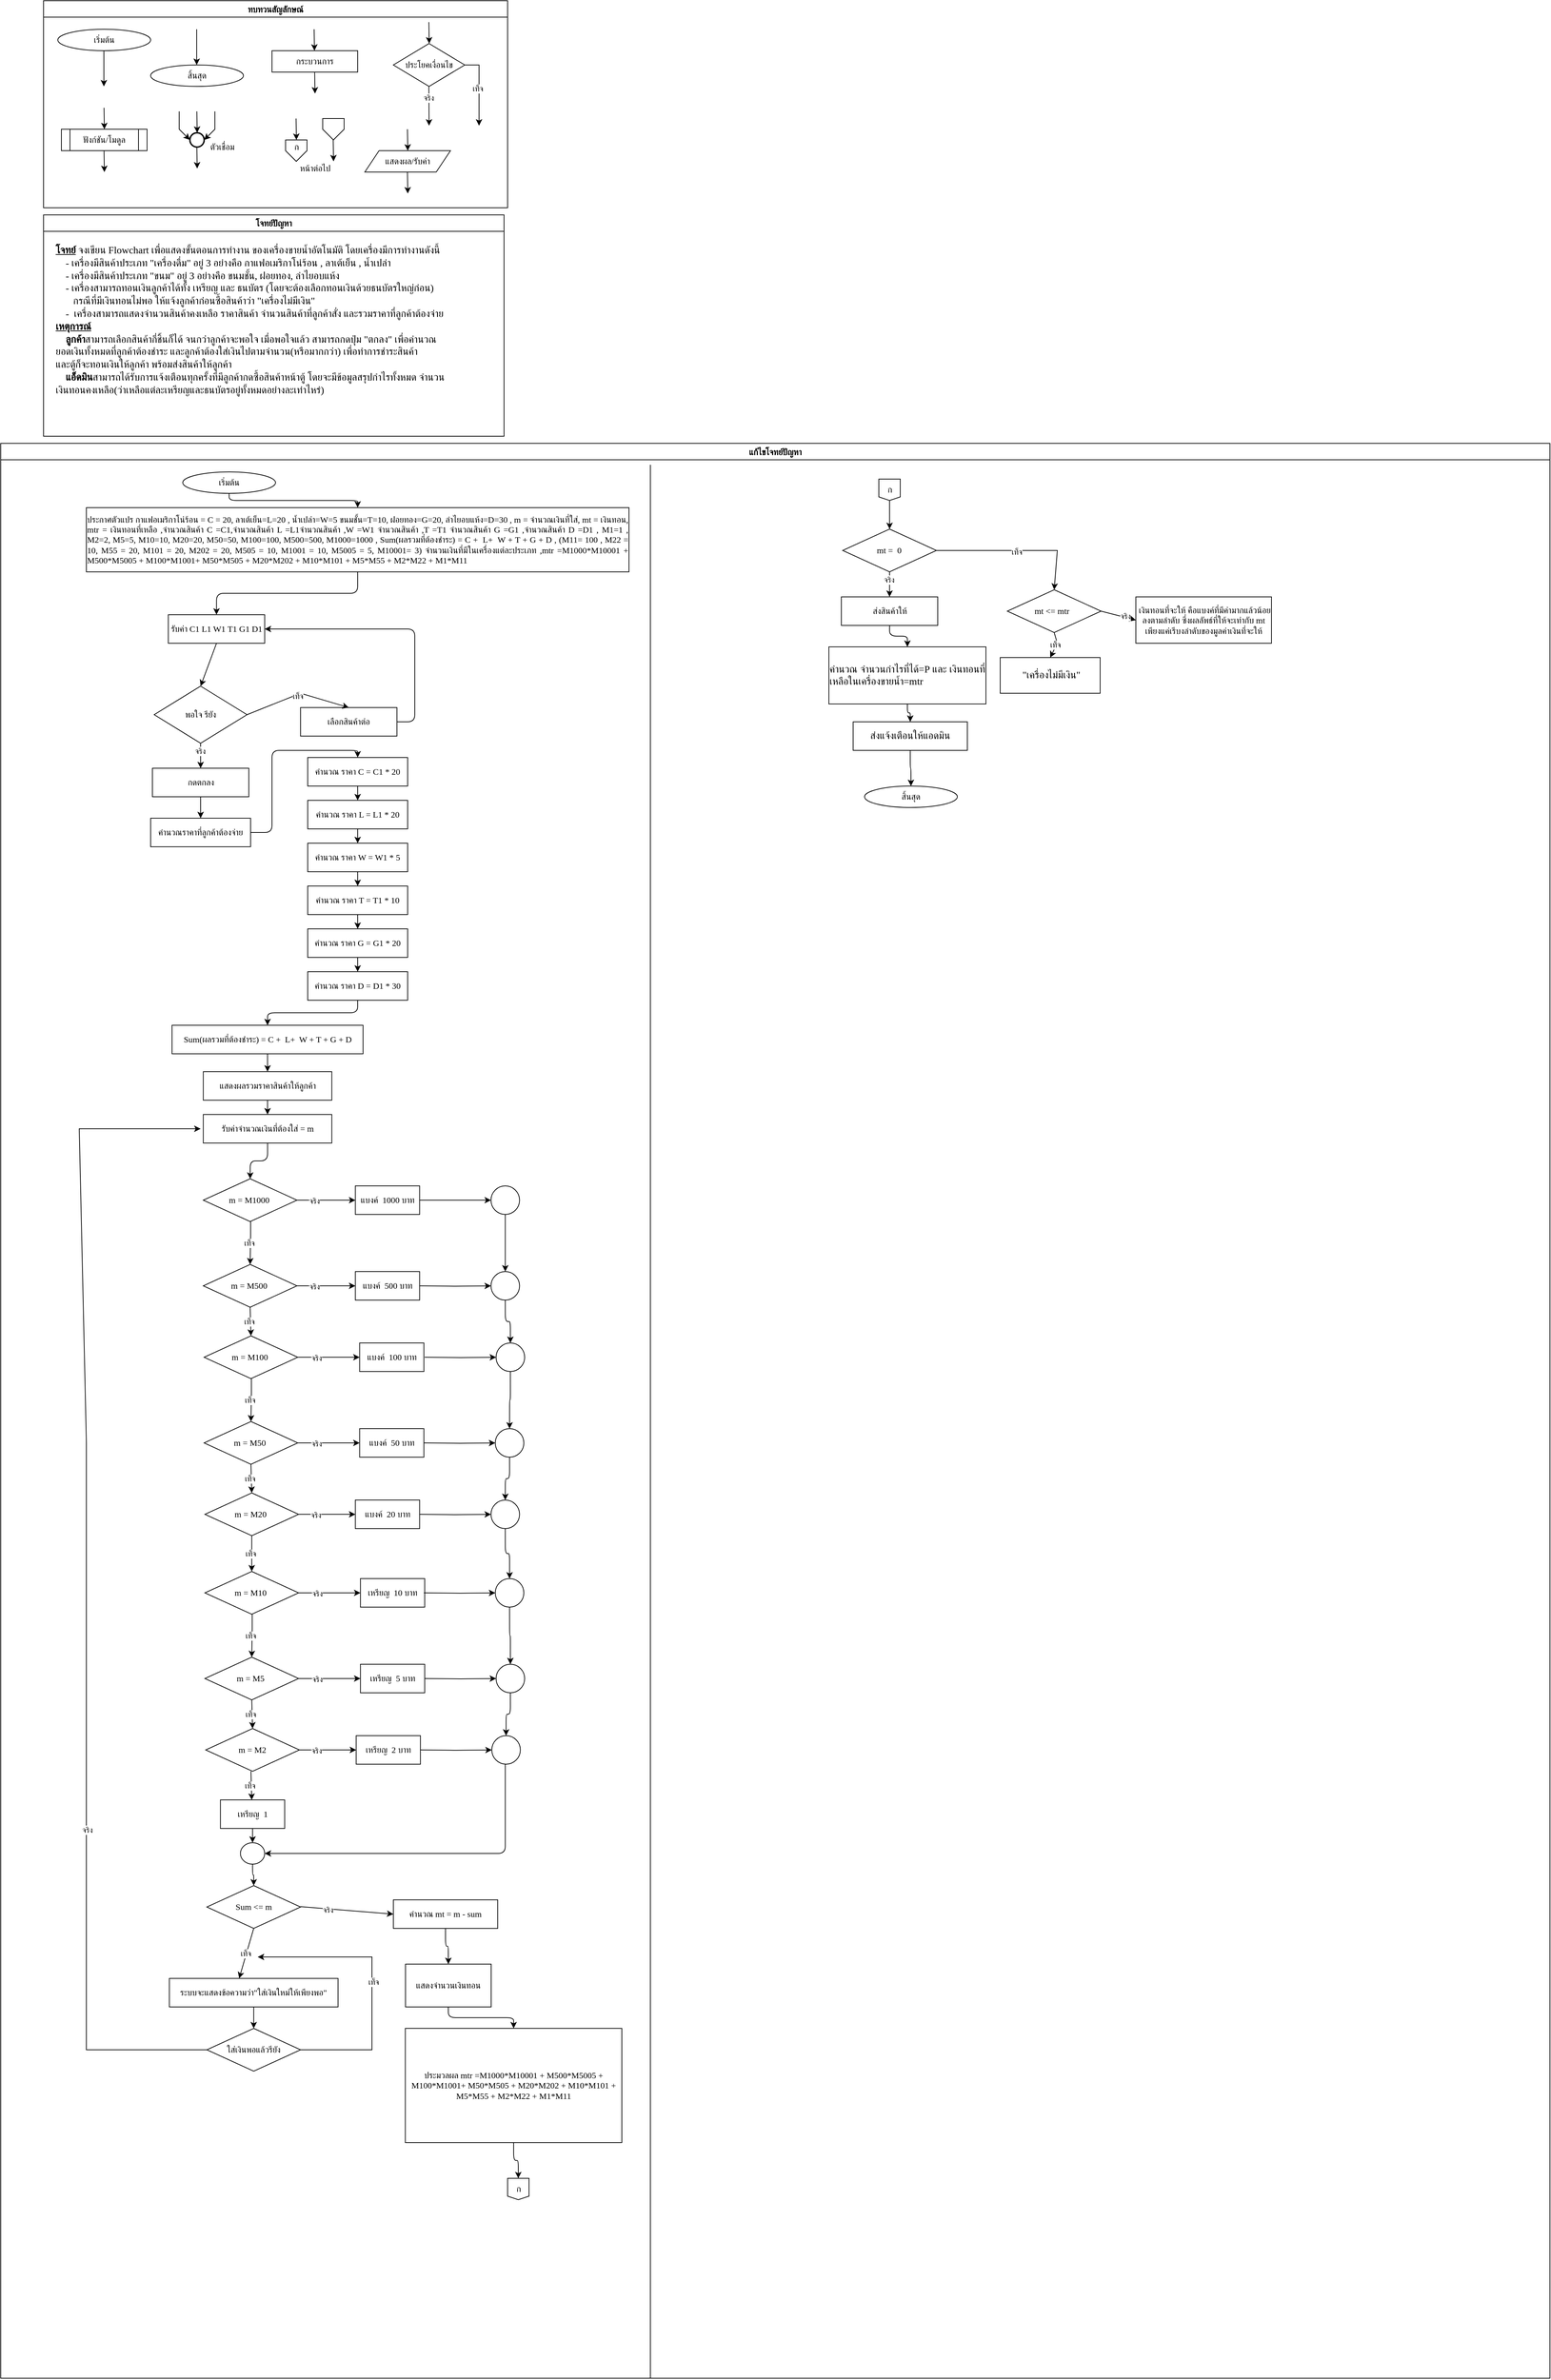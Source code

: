 <mxfile>
    <diagram id="C5RBs43oDa-KdzZeNtuy" name="Page-1">
        <mxGraphModel dx="1849" dy="568" grid="1" gridSize="10" guides="1" tooltips="1" connect="1" arrows="1" fold="1" page="1" pageScale="1" pageWidth="827" pageHeight="1169" math="0" shadow="0">
            <root>
                <mxCell id="WIyWlLk6GJQsqaUBKTNV-0"/>
                <mxCell id="WIyWlLk6GJQsqaUBKTNV-1" parent="WIyWlLk6GJQsqaUBKTNV-0"/>
                <mxCell id="M7CGMbNuYNeq0SnUNNgH-6" value="ทบทวนสัญลักษณ์" style="swimlane;fontFamily=Sarabun;fontSource=https%3A%2F%2Ffonts.googleapis.com%2Fcss%3Ffamily%3DSarabun;" parent="WIyWlLk6GJQsqaUBKTNV-1" vertex="1">
                    <mxGeometry x="-720" y="20" width="650" height="290" as="geometry"/>
                </mxCell>
                <mxCell id="M7CGMbNuYNeq0SnUNNgH-2" value="&lt;font data-font-src=&quot;https://fonts.googleapis.com/css?family=Sarabun&quot; face=&quot;Sarabun&quot;&gt;เริ่มต้น&lt;/font&gt;" style="ellipse;whiteSpace=wrap;html=1;" parent="M7CGMbNuYNeq0SnUNNgH-6" vertex="1">
                    <mxGeometry x="20" y="40" width="130" height="30" as="geometry"/>
                </mxCell>
                <mxCell id="M7CGMbNuYNeq0SnUNNgH-5" value="" style="endArrow=classic;html=1;rounded=0;" parent="M7CGMbNuYNeq0SnUNNgH-6" edge="1">
                    <mxGeometry width="50" height="50" relative="1" as="geometry">
                        <mxPoint x="84.5" y="70" as="sourcePoint"/>
                        <mxPoint x="84.5" y="120" as="targetPoint"/>
                    </mxGeometry>
                </mxCell>
                <mxCell id="M7CGMbNuYNeq0SnUNNgH-3" value="&lt;font face=&quot;Sarabun&quot;&gt;สิ้นสุด&lt;/font&gt;" style="ellipse;whiteSpace=wrap;html=1;" parent="M7CGMbNuYNeq0SnUNNgH-6" vertex="1">
                    <mxGeometry x="150" y="90" width="130" height="30" as="geometry"/>
                </mxCell>
                <mxCell id="M7CGMbNuYNeq0SnUNNgH-4" value="" style="endArrow=classic;html=1;rounded=0;" parent="M7CGMbNuYNeq0SnUNNgH-6" edge="1">
                    <mxGeometry width="50" height="50" relative="1" as="geometry">
                        <mxPoint x="214.5" y="40" as="sourcePoint"/>
                        <mxPoint x="214.5" y="90" as="targetPoint"/>
                    </mxGeometry>
                </mxCell>
                <mxCell id="mvioNwK95yMqdUQ73LqQ-0" value="กระบวนการ" style="rounded=0;whiteSpace=wrap;html=1;fontFamily=Sarabun;fontSource=https%3A%2F%2Ffonts.googleapis.com%2Fcss%3Ffamily%3DSarabun;" parent="M7CGMbNuYNeq0SnUNNgH-6" vertex="1">
                    <mxGeometry x="320" y="70" width="120" height="30" as="geometry"/>
                </mxCell>
                <mxCell id="mvioNwK95yMqdUQ73LqQ-1" value="" style="endArrow=classic;html=1;rounded=0;" parent="M7CGMbNuYNeq0SnUNNgH-6" edge="1">
                    <mxGeometry width="50" height="50" relative="1" as="geometry">
                        <mxPoint x="379" y="40" as="sourcePoint"/>
                        <mxPoint x="379.5" y="70" as="targetPoint"/>
                    </mxGeometry>
                </mxCell>
                <mxCell id="mvioNwK95yMqdUQ73LqQ-2" value="" style="endArrow=classic;html=1;rounded=0;" parent="M7CGMbNuYNeq0SnUNNgH-6" edge="1">
                    <mxGeometry width="50" height="50" relative="1" as="geometry">
                        <mxPoint x="379.75" y="100" as="sourcePoint"/>
                        <mxPoint x="380.25" y="130" as="targetPoint"/>
                    </mxGeometry>
                </mxCell>
                <mxCell id="mvioNwK95yMqdUQ73LqQ-3" value="ประโยคเงื่อนไข" style="rhombus;whiteSpace=wrap;html=1;fontFamily=Sarabun;fontSource=https%3A%2F%2Ffonts.googleapis.com%2Fcss%3Ffamily%3DSarabun;" parent="M7CGMbNuYNeq0SnUNNgH-6" vertex="1">
                    <mxGeometry x="490" y="60" width="100" height="60" as="geometry"/>
                </mxCell>
                <mxCell id="mvioNwK95yMqdUQ73LqQ-4" value="" style="endArrow=classic;html=1;rounded=0;" parent="M7CGMbNuYNeq0SnUNNgH-6" edge="1">
                    <mxGeometry width="50" height="50" relative="1" as="geometry">
                        <mxPoint x="539.71" y="30" as="sourcePoint"/>
                        <mxPoint x="540.21" y="60" as="targetPoint"/>
                    </mxGeometry>
                </mxCell>
                <mxCell id="mvioNwK95yMqdUQ73LqQ-5" value="" style="endArrow=classic;html=1;rounded=0;" parent="M7CGMbNuYNeq0SnUNNgH-6" edge="1">
                    <mxGeometry width="50" height="50" relative="1" as="geometry">
                        <mxPoint x="539.71" y="120" as="sourcePoint"/>
                        <mxPoint x="540" y="175" as="targetPoint"/>
                    </mxGeometry>
                </mxCell>
                <mxCell id="mvioNwK95yMqdUQ73LqQ-7" value="จริง" style="edgeLabel;html=1;align=center;verticalAlign=middle;resizable=0;points=[];fontFamily=Sarabun;fontSource=https%3A%2F%2Ffonts.googleapis.com%2Fcss%3Ffamily%3DSarabun;" parent="mvioNwK95yMqdUQ73LqQ-5" vertex="1" connectable="0">
                    <mxGeometry x="-0.414" y="-1" relative="1" as="geometry">
                        <mxPoint as="offset"/>
                    </mxGeometry>
                </mxCell>
                <mxCell id="mvioNwK95yMqdUQ73LqQ-6" value="" style="endArrow=classic;html=1;rounded=0;exitX=1;exitY=0.5;exitDx=0;exitDy=0;" parent="M7CGMbNuYNeq0SnUNNgH-6" source="mvioNwK95yMqdUQ73LqQ-3" edge="1">
                    <mxGeometry width="50" height="50" relative="1" as="geometry">
                        <mxPoint x="620" y="95" as="sourcePoint"/>
                        <mxPoint x="610" y="175" as="targetPoint"/>
                        <Array as="points">
                            <mxPoint x="610" y="90"/>
                        </Array>
                    </mxGeometry>
                </mxCell>
                <mxCell id="mvioNwK95yMqdUQ73LqQ-8" value="&lt;font data-font-src=&quot;https://fonts.googleapis.com/css?family=Sarabun&quot; face=&quot;Sarabun&quot;&gt;เท็จ&lt;/font&gt;" style="edgeLabel;html=1;align=center;verticalAlign=middle;resizable=0;points=[];" parent="mvioNwK95yMqdUQ73LqQ-6" vertex="1" connectable="0">
                    <mxGeometry x="-0.002" y="-2" relative="1" as="geometry">
                        <mxPoint as="offset"/>
                    </mxGeometry>
                </mxCell>
                <mxCell id="mvioNwK95yMqdUQ73LqQ-9" value="&lt;font data-font-src=&quot;https://fonts.googleapis.com/css?family=Sarabun&quot; face=&quot;Sarabun&quot;&gt;ฟังก์ชัน/โมดูล&lt;/font&gt;" style="shape=process;whiteSpace=wrap;html=1;backgroundOutline=1;" parent="M7CGMbNuYNeq0SnUNNgH-6" vertex="1">
                    <mxGeometry x="25" y="180" width="120" height="30" as="geometry"/>
                </mxCell>
                <mxCell id="mvioNwK95yMqdUQ73LqQ-11" value="" style="endArrow=classic;html=1;rounded=0;" parent="M7CGMbNuYNeq0SnUNNgH-6" edge="1">
                    <mxGeometry width="50" height="50" relative="1" as="geometry">
                        <mxPoint x="84.71" y="150" as="sourcePoint"/>
                        <mxPoint x="85.21" y="180" as="targetPoint"/>
                    </mxGeometry>
                </mxCell>
                <mxCell id="mvioNwK95yMqdUQ73LqQ-12" value="" style="endArrow=classic;html=1;rounded=0;" parent="M7CGMbNuYNeq0SnUNNgH-6" edge="1">
                    <mxGeometry width="50" height="50" relative="1" as="geometry">
                        <mxPoint x="84.71" y="210" as="sourcePoint"/>
                        <mxPoint x="85.21" y="240" as="targetPoint"/>
                    </mxGeometry>
                </mxCell>
                <mxCell id="mvioNwK95yMqdUQ73LqQ-13" value="" style="strokeWidth=2;html=1;shape=mxgraph.flowchart.start_2;whiteSpace=wrap;" parent="M7CGMbNuYNeq0SnUNNgH-6" vertex="1">
                    <mxGeometry x="205" y="185" width="20" height="20" as="geometry"/>
                </mxCell>
                <mxCell id="mvioNwK95yMqdUQ73LqQ-16" value="" style="endArrow=classic;html=1;rounded=0;" parent="M7CGMbNuYNeq0SnUNNgH-6" edge="1">
                    <mxGeometry width="50" height="50" relative="1" as="geometry">
                        <mxPoint x="214.71" y="155" as="sourcePoint"/>
                        <mxPoint x="215.21" y="185" as="targetPoint"/>
                    </mxGeometry>
                </mxCell>
                <mxCell id="mvioNwK95yMqdUQ73LqQ-17" value="" style="endArrow=classic;html=1;rounded=0;entryX=0;entryY=0.5;entryDx=0;entryDy=0;entryPerimeter=0;" parent="M7CGMbNuYNeq0SnUNNgH-6" target="mvioNwK95yMqdUQ73LqQ-13" edge="1">
                    <mxGeometry width="50" height="50" relative="1" as="geometry">
                        <mxPoint x="190.0" y="155" as="sourcePoint"/>
                        <mxPoint x="190.5" y="185" as="targetPoint"/>
                        <Array as="points">
                            <mxPoint x="190" y="180"/>
                        </Array>
                    </mxGeometry>
                </mxCell>
                <mxCell id="mvioNwK95yMqdUQ73LqQ-18" value="" style="endArrow=classic;html=1;rounded=0;entryX=1;entryY=0.5;entryDx=0;entryDy=0;entryPerimeter=0;" parent="M7CGMbNuYNeq0SnUNNgH-6" target="mvioNwK95yMqdUQ73LqQ-13" edge="1">
                    <mxGeometry width="50" height="50" relative="1" as="geometry">
                        <mxPoint x="240.0" y="155" as="sourcePoint"/>
                        <mxPoint x="240.5" y="185" as="targetPoint"/>
                        <Array as="points">
                            <mxPoint x="240" y="180"/>
                        </Array>
                    </mxGeometry>
                </mxCell>
                <mxCell id="mvioNwK95yMqdUQ73LqQ-19" value="" style="endArrow=classic;html=1;rounded=0;" parent="M7CGMbNuYNeq0SnUNNgH-6" edge="1">
                    <mxGeometry width="50" height="50" relative="1" as="geometry">
                        <mxPoint x="214.71" y="205" as="sourcePoint"/>
                        <mxPoint x="215.21" y="235" as="targetPoint"/>
                    </mxGeometry>
                </mxCell>
                <mxCell id="mvioNwK95yMqdUQ73LqQ-20" value="&lt;font data-font-src=&quot;https://fonts.googleapis.com/css?family=Sarabun&quot; face=&quot;Sarabun&quot;&gt;ตัวเชื่อม&lt;/font&gt;" style="text;html=1;align=center;verticalAlign=middle;resizable=0;points=[];autosize=1;strokeColor=none;fillColor=none;" parent="M7CGMbNuYNeq0SnUNNgH-6" vertex="1">
                    <mxGeometry x="220" y="190" width="60" height="30" as="geometry"/>
                </mxCell>
                <mxCell id="mvioNwK95yMqdUQ73LqQ-25" value="" style="endArrow=classic;html=1;rounded=0;" parent="M7CGMbNuYNeq0SnUNNgH-6" edge="1">
                    <mxGeometry width="50" height="50" relative="1" as="geometry">
                        <mxPoint x="353.71" y="165" as="sourcePoint"/>
                        <mxPoint x="354.21" y="195" as="targetPoint"/>
                    </mxGeometry>
                </mxCell>
                <mxCell id="mvioNwK95yMqdUQ73LqQ-21" value="" style="verticalLabelPosition=bottom;verticalAlign=top;html=1;shape=offPageConnector;rounded=0;size=0.5;" parent="M7CGMbNuYNeq0SnUNNgH-6" vertex="1">
                    <mxGeometry x="339" y="195" width="30" height="30" as="geometry"/>
                </mxCell>
                <mxCell id="mvioNwK95yMqdUQ73LqQ-26" value="" style="endArrow=classic;html=1;rounded=0;" parent="M7CGMbNuYNeq0SnUNNgH-6" edge="1">
                    <mxGeometry width="50" height="50" relative="1" as="geometry">
                        <mxPoint x="405.71" y="195" as="sourcePoint"/>
                        <mxPoint x="406.21" y="225" as="targetPoint"/>
                    </mxGeometry>
                </mxCell>
                <mxCell id="mvioNwK95yMqdUQ73LqQ-27" value="" style="verticalLabelPosition=bottom;verticalAlign=top;html=1;shape=offPageConnector;rounded=0;size=0.5;" parent="M7CGMbNuYNeq0SnUNNgH-6" vertex="1">
                    <mxGeometry x="391" y="165" width="30" height="30" as="geometry"/>
                </mxCell>
                <mxCell id="mvioNwK95yMqdUQ73LqQ-28" value="หน้าต่อไป" style="text;html=1;align=center;verticalAlign=middle;resizable=0;points=[];autosize=1;strokeColor=none;fillColor=none;fontFamily=Sarabun;fontSource=https%3A%2F%2Ffonts.googleapis.com%2Fcss%3Ffamily%3DSarabun;" parent="M7CGMbNuYNeq0SnUNNgH-6" vertex="1">
                    <mxGeometry x="345" y="220" width="70" height="30" as="geometry"/>
                </mxCell>
                <mxCell id="mvioNwK95yMqdUQ73LqQ-29" value="ก" style="text;html=1;align=center;verticalAlign=middle;resizable=0;points=[];autosize=1;strokeColor=none;fillColor=none;fontFamily=Sarabun;fontSource=https%3A%2F%2Ffonts.googleapis.com%2Fcss%3Ffamily%3DSarabun;" parent="M7CGMbNuYNeq0SnUNNgH-6" vertex="1">
                    <mxGeometry x="339" y="190" width="30" height="30" as="geometry"/>
                </mxCell>
                <mxCell id="mvioNwK95yMqdUQ73LqQ-32" value="แสดงผล/รับค่า" style="shape=parallelogram;perimeter=parallelogramPerimeter;whiteSpace=wrap;html=1;fixedSize=1;fontFamily=Sarabun;fontSource=https%3A%2F%2Ffonts.googleapis.com%2Fcss%3Ffamily%3DSarabun;" parent="M7CGMbNuYNeq0SnUNNgH-6" vertex="1">
                    <mxGeometry x="450" y="210" width="120" height="30" as="geometry"/>
                </mxCell>
                <mxCell id="mvioNwK95yMqdUQ73LqQ-33" value="" style="endArrow=classic;html=1;rounded=0;" parent="M7CGMbNuYNeq0SnUNNgH-6" edge="1">
                    <mxGeometry width="50" height="50" relative="1" as="geometry">
                        <mxPoint x="509.71" y="180" as="sourcePoint"/>
                        <mxPoint x="510.21" y="210" as="targetPoint"/>
                    </mxGeometry>
                </mxCell>
                <mxCell id="mvioNwK95yMqdUQ73LqQ-34" value="" style="endArrow=classic;html=1;rounded=0;" parent="M7CGMbNuYNeq0SnUNNgH-6" edge="1">
                    <mxGeometry width="50" height="50" relative="1" as="geometry">
                        <mxPoint x="509.71" y="240" as="sourcePoint"/>
                        <mxPoint x="510.21" y="270" as="targetPoint"/>
                    </mxGeometry>
                </mxCell>
                <mxCell id="mvioNwK95yMqdUQ73LqQ-36" value="แก้ไขโจทย์ปัญหา" style="swimlane;fontFamily=Sarabun;fontSource=https%3A%2F%2Ffonts.googleapis.com%2Fcss%3Ffamily%3DSarabun;" parent="WIyWlLk6GJQsqaUBKTNV-1" vertex="1">
                    <mxGeometry x="-780" y="640" width="2170" height="2710" as="geometry">
                        <mxRectangle x="-800" y="640" width="120" height="30" as="alternateBounds"/>
                    </mxGeometry>
                </mxCell>
                <mxCell id="56" value="" style="edgeStyle=orthogonalEdgeStyle;html=1;" parent="mvioNwK95yMqdUQ73LqQ-36" source="mvioNwK95yMqdUQ73LqQ-35" target="2" edge="1">
                    <mxGeometry relative="1" as="geometry"/>
                </mxCell>
                <mxCell id="mvioNwK95yMqdUQ73LqQ-35" value="&lt;font data-font-src=&quot;https://fonts.googleapis.com/css?family=Sarabun&quot; face=&quot;Sarabun&quot;&gt;เริ่มต้น&lt;/font&gt;" style="ellipse;whiteSpace=wrap;html=1;" parent="mvioNwK95yMqdUQ73LqQ-36" vertex="1">
                    <mxGeometry x="255" y="40" width="130" height="30" as="geometry"/>
                </mxCell>
                <mxCell id="mvioNwK95yMqdUQ73LqQ-69" value="&lt;font face=&quot;Sarabun&quot;&gt;สิ้นสุด&lt;/font&gt;" style="ellipse;whiteSpace=wrap;html=1;" parent="mvioNwK95yMqdUQ73LqQ-36" vertex="1">
                    <mxGeometry x="1210" y="480" width="130" height="30" as="geometry"/>
                </mxCell>
                <mxCell id="58" style="edgeStyle=orthogonalEdgeStyle;html=1;exitX=0.5;exitY=1;exitDx=0;exitDy=0;entryX=0.5;entryY=0;entryDx=0;entryDy=0;" parent="mvioNwK95yMqdUQ73LqQ-36" source="2" target="5" edge="1">
                    <mxGeometry relative="1" as="geometry"/>
                </mxCell>
                <mxCell id="2" value="&lt;div style=&quot;text-align: justify;&quot;&gt;ประกาศตัวแปร กาแฟอเมริกาโน่ร้อน = C = 20, ลาเต้เย็น=L=20 , น้ำเปล่า=W=5 ขนมชั้น=T=10, ฝอยทอง=G=20, ลำไยอบแห้ง=D=30 , m = จำนวณเงินที่ใส่, mt = เงินทอน, mtr = เงินทอนที่เหลือ ,จำนวณสินค้า C =C1,จำนวณสินค้า L =L1จำนวณสินค้า ,W =W1 จำนวณสินค้า ,T =T1 จำนวณสินค้า G =G1 ,จำนวณสินค้า D =D1 , M1=1 , M2=2, M5=5, M10=10, M20=20, M50=50, M100=100, M500=500, M1000=1000 , Sum(ผลรวมที่ต้องชำระ) = C +&amp;nbsp; L+&amp;nbsp; W + T + G + D , (M11= 100 , M22 = 10, M55 = 20, M101 = 20, M202 = 20, M505 = 10, M1001 = 10, M5005 = 5, M10001= 3) จำนวนเงินที่มีในเครื่องแต่ละประเภท ,mtr =M1000*M10001 + M500*M5005 + M100*M1001+ M50*M505 + M20*M202 + M10*M101 + M5*M55 + M2*M22 + M1*M11&lt;br&gt;&lt;/div&gt;" style="rounded=0;whiteSpace=wrap;html=1;fontFamily=Sarabun;fontSource=https%3A%2F%2Ffonts.googleapis.com%2Fcss%3Ffamily%3DSarabun;" parent="mvioNwK95yMqdUQ73LqQ-36" vertex="1">
                    <mxGeometry x="120" y="90" width="760" height="90" as="geometry"/>
                </mxCell>
                <mxCell id="27" style="edgeStyle=none;html=1;exitX=0.5;exitY=1;exitDx=0;exitDy=0;entryX=0.5;entryY=0;entryDx=0;entryDy=0;" parent="mvioNwK95yMqdUQ73LqQ-36" source="5" target="15" edge="1">
                    <mxGeometry relative="1" as="geometry"/>
                </mxCell>
                <mxCell id="5" value="&lt;div&gt;รับค่า C1 L1 W1 T1 G1 D1&lt;br&gt;&lt;/div&gt;&lt;div&gt;&lt;span style=&quot;&quot;&gt;&#9;&#9;&lt;/span&gt;&lt;/div&gt;" style="rounded=0;whiteSpace=wrap;html=1;fontFamily=Sarabun;fontSource=https%3A%2F%2Ffonts.googleapis.com%2Fcss%3Ffamily%3DSarabun;" parent="mvioNwK95yMqdUQ73LqQ-36" vertex="1">
                    <mxGeometry x="234.76" y="240" width="135" height="40" as="geometry"/>
                </mxCell>
                <mxCell id="14" value="m = M1000&amp;nbsp;" style="rhombus;whiteSpace=wrap;html=1;fontFamily=Sarabun;fontSource=https%3A%2F%2Ffonts.googleapis.com%2Fcss%3Ffamily%3DSarabun;" parent="mvioNwK95yMqdUQ73LqQ-36" vertex="1">
                    <mxGeometry x="283.75" y="1030" width="131.25" height="60" as="geometry"/>
                </mxCell>
                <mxCell id="15" value="พอใจ รึยัง" style="rhombus;whiteSpace=wrap;html=1;fontFamily=Sarabun;fontSource=https%3A%2F%2Ffonts.googleapis.com%2Fcss%3Ffamily%3DSarabun;" parent="mvioNwK95yMqdUQ73LqQ-36" vertex="1">
                    <mxGeometry x="215" y="340" width="130" height="80" as="geometry"/>
                </mxCell>
                <mxCell id="30" style="edgeStyle=orthogonalEdgeStyle;html=1;exitX=0.5;exitY=1;exitDx=0;exitDy=0;" parent="mvioNwK95yMqdUQ73LqQ-36" source="16" target="29" edge="1">
                    <mxGeometry relative="1" as="geometry"/>
                </mxCell>
                <mxCell id="16" value="&lt;div&gt;กดตกลง&lt;/div&gt;&lt;div&gt;&lt;span style=&quot;&quot;&gt;&#9;&#9;&lt;/span&gt;&lt;/div&gt;" style="rounded=0;whiteSpace=wrap;html=1;fontFamily=Sarabun;fontSource=https%3A%2F%2Ffonts.googleapis.com%2Fcss%3Ffamily%3DSarabun;" parent="mvioNwK95yMqdUQ73LqQ-36" vertex="1">
                    <mxGeometry x="212.5" y="455" width="135" height="40" as="geometry"/>
                </mxCell>
                <mxCell id="17" value="&lt;div&gt;เลือกสินค้าต่อ&lt;br&gt;&lt;/div&gt;&lt;div&gt;&lt;span style=&quot;&quot;&gt;&#9;&#9;&lt;/span&gt;&lt;/div&gt;" style="rounded=0;whiteSpace=wrap;html=1;fontFamily=Sarabun;fontSource=https%3A%2F%2Ffonts.googleapis.com%2Fcss%3Ffamily%3DSarabun;" parent="mvioNwK95yMqdUQ73LqQ-36" vertex="1">
                    <mxGeometry x="420" y="370" width="135" height="40" as="geometry"/>
                </mxCell>
                <mxCell id="20" value="" style="endArrow=classic;html=1;rounded=0;exitX=0.5;exitY=1;exitDx=0;exitDy=0;entryX=0.5;entryY=0;entryDx=0;entryDy=0;" parent="mvioNwK95yMqdUQ73LqQ-36" source="15" target="16" edge="1">
                    <mxGeometry width="50" height="50" relative="1" as="geometry">
                        <mxPoint x="708.75" y="350" as="sourcePoint"/>
                        <mxPoint x="710" y="405" as="targetPoint"/>
                    </mxGeometry>
                </mxCell>
                <mxCell id="21" value="จริง" style="edgeLabel;html=1;align=center;verticalAlign=middle;resizable=0;points=[];fontFamily=Sarabun;fontSource=https%3A%2F%2Ffonts.googleapis.com%2Fcss%3Ffamily%3DSarabun;" parent="20" vertex="1" connectable="0">
                    <mxGeometry x="-0.414" y="-1" relative="1" as="geometry">
                        <mxPoint as="offset"/>
                    </mxGeometry>
                </mxCell>
                <mxCell id="22" value="" style="endArrow=classic;html=1;rounded=0;exitX=1;exitY=0.5;exitDx=0;exitDy=0;entryX=0.5;entryY=0;entryDx=0;entryDy=0;" parent="mvioNwK95yMqdUQ73LqQ-36" source="15" target="17" edge="1">
                    <mxGeometry width="50" height="50" relative="1" as="geometry">
                        <mxPoint x="847.5" y="220" as="sourcePoint"/>
                        <mxPoint x="760" y="330" as="targetPoint"/>
                        <Array as="points">
                            <mxPoint x="420" y="350"/>
                        </Array>
                    </mxGeometry>
                </mxCell>
                <mxCell id="23" value="&lt;font data-font-src=&quot;https://fonts.googleapis.com/css?family=Sarabun&quot; face=&quot;Sarabun&quot;&gt;เท็จ&lt;/font&gt;" style="edgeLabel;html=1;align=center;verticalAlign=middle;resizable=0;points=[];" parent="22" vertex="1" connectable="0">
                    <mxGeometry x="-0.002" y="-2" relative="1" as="geometry">
                        <mxPoint as="offset"/>
                    </mxGeometry>
                </mxCell>
                <mxCell id="44" value="" style="edgeStyle=orthogonalEdgeStyle;html=1;" parent="mvioNwK95yMqdUQ73LqQ-36" source="29" target="31" edge="1">
                    <mxGeometry relative="1" as="geometry">
                        <Array as="points">
                            <mxPoint x="380" y="545"/>
                            <mxPoint x="380" y="430"/>
                            <mxPoint x="500" y="430"/>
                        </Array>
                    </mxGeometry>
                </mxCell>
                <mxCell id="29" value="&lt;div&gt;คำนวณราคาที่ลูกค้าต้องจ่าย&lt;/div&gt;&lt;div&gt;&lt;span style=&quot;&quot;&gt;&#9;&#9;&lt;/span&gt;&lt;/div&gt;" style="rounded=0;whiteSpace=wrap;html=1;fontFamily=Sarabun;fontSource=https%3A%2F%2Ffonts.googleapis.com%2Fcss%3Ffamily%3DSarabun;" parent="mvioNwK95yMqdUQ73LqQ-36" vertex="1">
                    <mxGeometry x="210" y="525" width="140" height="40" as="geometry"/>
                </mxCell>
                <mxCell id="45" value="" style="group" parent="mvioNwK95yMqdUQ73LqQ-36" vertex="1" connectable="0">
                    <mxGeometry x="430" y="440" width="140" height="340" as="geometry"/>
                </mxCell>
                <mxCell id="31" value="&lt;div&gt;คำนวณ ราคา C = C1 * 20&lt;/div&gt;&lt;div&gt;&lt;span style=&quot;&quot;&gt;&#9;&#9;&lt;/span&gt;&lt;/div&gt;" style="rounded=0;whiteSpace=wrap;html=1;fontFamily=Sarabun;fontSource=https%3A%2F%2Ffonts.googleapis.com%2Fcss%3Ffamily%3DSarabun;" parent="45" vertex="1">
                    <mxGeometry width="140" height="40" as="geometry"/>
                </mxCell>
                <mxCell id="36" value="&lt;div&gt;คำนวณ ราคา G = G1 * 20&lt;/div&gt;&lt;div&gt;&lt;span style=&quot;&quot;&gt;&#9;&#9;&lt;/span&gt;&lt;/div&gt;" style="rounded=0;whiteSpace=wrap;html=1;fontFamily=Sarabun;fontSource=https%3A%2F%2Ffonts.googleapis.com%2Fcss%3Ffamily%3DSarabun;" parent="45" vertex="1">
                    <mxGeometry y="240" width="140" height="40" as="geometry"/>
                </mxCell>
                <mxCell id="35" value="&lt;div&gt;คำนวณ ราคา D = D1 * 30&lt;/div&gt;&lt;div&gt;&lt;span style=&quot;&quot;&gt;&#9;&#9;&lt;/span&gt;&lt;/div&gt;" style="rounded=0;whiteSpace=wrap;html=1;fontFamily=Sarabun;fontSource=https%3A%2F%2Ffonts.googleapis.com%2Fcss%3Ffamily%3DSarabun;" parent="45" vertex="1">
                    <mxGeometry y="300" width="140" height="40" as="geometry"/>
                </mxCell>
                <mxCell id="43" value="" style="edgeStyle=orthogonalEdgeStyle;html=1;" parent="45" source="36" target="35" edge="1">
                    <mxGeometry relative="1" as="geometry"/>
                </mxCell>
                <mxCell id="42" style="edgeStyle=orthogonalEdgeStyle;html=1;exitX=0.5;exitY=1;exitDx=0;exitDy=0;entryX=0.5;entryY=0;entryDx=0;entryDy=0;" parent="45" source="34" target="36" edge="1">
                    <mxGeometry relative="1" as="geometry"/>
                </mxCell>
                <mxCell id="34" value="&lt;div&gt;คำนวณ ราคา T = T1 * 10&lt;/div&gt;&lt;div&gt;&lt;span style=&quot;&quot;&gt;&#9;&#9;&lt;/span&gt;&lt;/div&gt;" style="rounded=0;whiteSpace=wrap;html=1;fontFamily=Sarabun;fontSource=https%3A%2F%2Ffonts.googleapis.com%2Fcss%3Ffamily%3DSarabun;" parent="45" vertex="1">
                    <mxGeometry y="180" width="140" height="40" as="geometry"/>
                </mxCell>
                <mxCell id="40" value="" style="edgeStyle=orthogonalEdgeStyle;html=1;" parent="45" source="33" target="34" edge="1">
                    <mxGeometry relative="1" as="geometry"/>
                </mxCell>
                <mxCell id="33" value="&lt;div&gt;คำนวณ ราคา W = W1 * 5&lt;/div&gt;&lt;div&gt;&lt;span style=&quot;&quot;&gt;&#9;&#9;&lt;/span&gt;&lt;/div&gt;" style="rounded=0;whiteSpace=wrap;html=1;fontFamily=Sarabun;fontSource=https%3A%2F%2Ffonts.googleapis.com%2Fcss%3Ffamily%3DSarabun;" parent="45" vertex="1">
                    <mxGeometry y="120" width="140" height="40" as="geometry"/>
                </mxCell>
                <mxCell id="39" value="" style="edgeStyle=orthogonalEdgeStyle;html=1;" parent="45" source="32" target="33" edge="1">
                    <mxGeometry relative="1" as="geometry"/>
                </mxCell>
                <mxCell id="32" value="&lt;div&gt;คำนวณ ราคา L = L1 * 20&lt;/div&gt;&lt;div&gt;&lt;span style=&quot;&quot;&gt;&#9;&#9;&lt;/span&gt;&lt;/div&gt;" style="rounded=0;whiteSpace=wrap;html=1;fontFamily=Sarabun;fontSource=https%3A%2F%2Ffonts.googleapis.com%2Fcss%3Ffamily%3DSarabun;" parent="45" vertex="1">
                    <mxGeometry y="60" width="140" height="40" as="geometry"/>
                </mxCell>
                <mxCell id="38" style="edgeStyle=orthogonalEdgeStyle;html=1;exitX=0.5;exitY=1;exitDx=0;exitDy=0;entryX=0.5;entryY=0;entryDx=0;entryDy=0;" parent="45" source="31" target="32" edge="1">
                    <mxGeometry relative="1" as="geometry"/>
                </mxCell>
                <mxCell id="50" style="edgeStyle=orthogonalEdgeStyle;html=1;exitX=0.5;exitY=1;exitDx=0;exitDy=0;" parent="mvioNwK95yMqdUQ73LqQ-36" source="46" target="48" edge="1">
                    <mxGeometry relative="1" as="geometry"/>
                </mxCell>
                <mxCell id="46" value="&lt;div&gt;Sum(ผลรวมที่ต้องชำระ) = C +&amp;nbsp; L+&amp;nbsp; W + T + G + D&lt;/div&gt;&lt;div&gt;&lt;span style=&quot;&quot;&gt;&#9;&#9;&lt;/span&gt;&lt;/div&gt;" style="rounded=0;whiteSpace=wrap;html=1;fontFamily=Sarabun;fontSource=https%3A%2F%2Ffonts.googleapis.com%2Fcss%3Ffamily%3DSarabun;" parent="mvioNwK95yMqdUQ73LqQ-36" vertex="1">
                    <mxGeometry x="240" y="815" width="267.5" height="40" as="geometry"/>
                </mxCell>
                <mxCell id="47" style="edgeStyle=orthogonalEdgeStyle;html=1;exitX=0.5;exitY=1;exitDx=0;exitDy=0;entryX=0.5;entryY=0;entryDx=0;entryDy=0;" parent="mvioNwK95yMqdUQ73LqQ-36" source="35" target="46" edge="1">
                    <mxGeometry relative="1" as="geometry"/>
                </mxCell>
                <mxCell id="52" value="" style="edgeStyle=orthogonalEdgeStyle;html=1;" parent="mvioNwK95yMqdUQ73LqQ-36" source="48" target="51" edge="1">
                    <mxGeometry relative="1" as="geometry"/>
                </mxCell>
                <mxCell id="48" value="แสดงผลรวมราคาสินค้าให้ลูกค้า" style="rounded=0;whiteSpace=wrap;html=1;fontFamily=Sarabun;fontSource=https%3A%2F%2Ffonts.googleapis.com%2Fcss%3Ffamily%3DSarabun;" parent="mvioNwK95yMqdUQ73LqQ-36" vertex="1">
                    <mxGeometry x="283.75" y="880" width="180" height="40" as="geometry"/>
                </mxCell>
                <mxCell id="167" value="" style="edgeStyle=orthogonalEdgeStyle;html=1;" parent="mvioNwK95yMqdUQ73LqQ-36" source="51" target="14" edge="1">
                    <mxGeometry relative="1" as="geometry"/>
                </mxCell>
                <mxCell id="51" value="รับค่าจำนวณเงินที่ต้องใส่ = m" style="rounded=0;whiteSpace=wrap;html=1;fontFamily=Sarabun;fontSource=https%3A%2F%2Ffonts.googleapis.com%2Fcss%3Ffamily%3DSarabun;" parent="mvioNwK95yMqdUQ73LqQ-36" vertex="1">
                    <mxGeometry x="283.75" y="940" width="180" height="40" as="geometry"/>
                </mxCell>
                <mxCell id="61" value="" style="endArrow=classic;html=1;rounded=0;entryX=0.5;entryY=0;entryDx=0;entryDy=0;" parent="mvioNwK95yMqdUQ73LqQ-36" target="64" edge="1">
                    <mxGeometry width="50" height="50" relative="1" as="geometry">
                        <mxPoint x="350.01" y="1090.0" as="sourcePoint"/>
                        <mxPoint x="350.01" y="1150" as="targetPoint"/>
                        <Array as="points">
                            <mxPoint x="350.01" y="1110"/>
                        </Array>
                    </mxGeometry>
                </mxCell>
                <mxCell id="62" value="&lt;font data-font-src=&quot;https://fonts.googleapis.com/css?family=Sarabun&quot; face=&quot;Sarabun&quot;&gt;เท็จ&lt;/font&gt;" style="edgeLabel;html=1;align=center;verticalAlign=middle;resizable=0;points=[];" parent="61" vertex="1" connectable="0">
                    <mxGeometry x="-0.002" y="-2" relative="1" as="geometry">
                        <mxPoint as="offset"/>
                    </mxGeometry>
                </mxCell>
                <mxCell id="93" value="" style="edgeStyle=orthogonalEdgeStyle;html=1;" parent="mvioNwK95yMqdUQ73LqQ-36" source="63" target="92" edge="1">
                    <mxGeometry relative="1" as="geometry"/>
                </mxCell>
                <mxCell id="63" value="แบงค์&amp;nbsp; 1000 บาท" style="rounded=0;whiteSpace=wrap;html=1;fontFamily=Sarabun;fontSource=https%3A%2F%2Ffonts.googleapis.com%2Fcss%3Ffamily%3DSarabun;" parent="mvioNwK95yMqdUQ73LqQ-36" vertex="1">
                    <mxGeometry x="496.75" y="1040" width="90" height="40" as="geometry"/>
                </mxCell>
                <mxCell id="64" value="m = M500&amp;nbsp;" style="rhombus;whiteSpace=wrap;html=1;fontFamily=Sarabun;fontSource=https%3A%2F%2Ffonts.googleapis.com%2Fcss%3Ffamily%3DSarabun;" parent="mvioNwK95yMqdUQ73LqQ-36" vertex="1">
                    <mxGeometry x="283.75" y="1150" width="131.25" height="60" as="geometry"/>
                </mxCell>
                <mxCell id="68" value="m = M100&amp;nbsp;" style="rhombus;whiteSpace=wrap;html=1;fontFamily=Sarabun;fontSource=https%3A%2F%2Ffonts.googleapis.com%2Fcss%3Ffamily%3DSarabun;" parent="mvioNwK95yMqdUQ73LqQ-36" vertex="1">
                    <mxGeometry x="284.88" y="1250" width="131.25" height="60" as="geometry"/>
                </mxCell>
                <mxCell id="69" value="" style="endArrow=classic;html=1;rounded=0;exitX=1;exitY=0.5;exitDx=0;exitDy=0;entryX=0;entryY=0.5;entryDx=0;entryDy=0;" parent="mvioNwK95yMqdUQ73LqQ-36" source="64" target="86" edge="1">
                    <mxGeometry width="50" height="50" relative="1" as="geometry">
                        <mxPoint x="415" y="1179.5" as="sourcePoint"/>
                        <mxPoint x="492.75" y="1170" as="targetPoint"/>
                        <Array as="points"/>
                    </mxGeometry>
                </mxCell>
                <mxCell id="70" value="จริง" style="edgeLabel;html=1;align=center;verticalAlign=middle;resizable=0;points=[];fontFamily=Sarabun;fontSource=https%3A%2F%2Ffonts.googleapis.com%2Fcss%3Ffamily%3DSarabun;" parent="69" vertex="1" connectable="0">
                    <mxGeometry x="-0.414" y="-1" relative="1" as="geometry">
                        <mxPoint as="offset"/>
                    </mxGeometry>
                </mxCell>
                <mxCell id="71" value="" style="endArrow=classic;html=1;rounded=0;entryX=0.5;entryY=0;entryDx=0;entryDy=0;exitX=0.5;exitY=1;exitDx=0;exitDy=0;" parent="mvioNwK95yMqdUQ73LqQ-36" source="64" target="68" edge="1">
                    <mxGeometry width="50" height="50" relative="1" as="geometry">
                        <mxPoint x="360.01" y="1100.0" as="sourcePoint"/>
                        <mxPoint x="359.375" y="1160" as="targetPoint"/>
                        <Array as="points"/>
                    </mxGeometry>
                </mxCell>
                <mxCell id="72" value="&lt;font data-font-src=&quot;https://fonts.googleapis.com/css?family=Sarabun&quot; face=&quot;Sarabun&quot;&gt;เท็จ&lt;/font&gt;" style="edgeLabel;html=1;align=center;verticalAlign=middle;resizable=0;points=[];" parent="71" vertex="1" connectable="0">
                    <mxGeometry x="-0.002" y="-2" relative="1" as="geometry">
                        <mxPoint as="offset"/>
                    </mxGeometry>
                </mxCell>
                <mxCell id="73" value="" style="endArrow=classic;html=1;rounded=0;entryX=0;entryY=0.5;entryDx=0;entryDy=0;exitX=1;exitY=0.5;exitDx=0;exitDy=0;" parent="mvioNwK95yMqdUQ73LqQ-36" source="68" target="88" edge="1">
                    <mxGeometry width="50" height="50" relative="1" as="geometry">
                        <mxPoint x="412.75" y="1280" as="sourcePoint"/>
                        <mxPoint x="492.75" y="1279.5" as="targetPoint"/>
                        <Array as="points"/>
                    </mxGeometry>
                </mxCell>
                <mxCell id="74" value="จริง" style="edgeLabel;html=1;align=center;verticalAlign=middle;resizable=0;points=[];fontFamily=Sarabun;fontSource=https%3A%2F%2Ffonts.googleapis.com%2Fcss%3Ffamily%3DSarabun;" parent="73" vertex="1" connectable="0">
                    <mxGeometry x="-0.414" y="-1" relative="1" as="geometry">
                        <mxPoint as="offset"/>
                    </mxGeometry>
                </mxCell>
                <mxCell id="75" value="" style="endArrow=classic;html=1;rounded=0;entryX=0.5;entryY=0;entryDx=0;entryDy=0;" parent="mvioNwK95yMqdUQ73LqQ-36" target="77" edge="1">
                    <mxGeometry width="50" height="50" relative="1" as="geometry">
                        <mxPoint x="351.14" y="1310.0" as="sourcePoint"/>
                        <mxPoint x="1067.14" y="720" as="targetPoint"/>
                        <Array as="points">
                            <mxPoint x="351.14" y="1330"/>
                        </Array>
                    </mxGeometry>
                </mxCell>
                <mxCell id="76" value="&lt;font data-font-src=&quot;https://fonts.googleapis.com/css?family=Sarabun&quot; face=&quot;Sarabun&quot;&gt;เท็จ&lt;/font&gt;" style="edgeLabel;html=1;align=center;verticalAlign=middle;resizable=0;points=[];" parent="75" vertex="1" connectable="0">
                    <mxGeometry x="-0.002" y="-2" relative="1" as="geometry">
                        <mxPoint as="offset"/>
                    </mxGeometry>
                </mxCell>
                <mxCell id="77" value="m = M50&amp;nbsp;" style="rhombus;whiteSpace=wrap;html=1;fontFamily=Sarabun;fontSource=https%3A%2F%2Ffonts.googleapis.com%2Fcss%3Ffamily%3DSarabun;" parent="mvioNwK95yMqdUQ73LqQ-36" vertex="1">
                    <mxGeometry x="284.88" y="1370" width="131.25" height="60" as="geometry"/>
                </mxCell>
                <mxCell id="78" value="m = M20&amp;nbsp;" style="rhombus;whiteSpace=wrap;html=1;fontFamily=Sarabun;fontSource=https%3A%2F%2Ffonts.googleapis.com%2Fcss%3Ffamily%3DSarabun;" parent="mvioNwK95yMqdUQ73LqQ-36" vertex="1">
                    <mxGeometry x="286.01" y="1470" width="131.25" height="60" as="geometry"/>
                </mxCell>
                <mxCell id="79" value="" style="endArrow=classic;html=1;rounded=0;exitX=1;exitY=0.5;exitDx=0;exitDy=0;entryX=0;entryY=0.5;entryDx=0;entryDy=0;" parent="mvioNwK95yMqdUQ73LqQ-36" source="77" target="87" edge="1">
                    <mxGeometry width="50" height="50" relative="1" as="geometry">
                        <mxPoint x="1132.13" y="749.5" as="sourcePoint"/>
                        <mxPoint x="493.88" y="1399.5" as="targetPoint"/>
                        <Array as="points"/>
                    </mxGeometry>
                </mxCell>
                <mxCell id="80" value="จริง" style="edgeLabel;html=1;align=center;verticalAlign=middle;resizable=0;points=[];fontFamily=Sarabun;fontSource=https%3A%2F%2Ffonts.googleapis.com%2Fcss%3Ffamily%3DSarabun;" parent="79" vertex="1" connectable="0">
                    <mxGeometry x="-0.414" y="-1" relative="1" as="geometry">
                        <mxPoint as="offset"/>
                    </mxGeometry>
                </mxCell>
                <mxCell id="81" value="" style="endArrow=classic;html=1;rounded=0;entryX=0.5;entryY=0;entryDx=0;entryDy=0;exitX=0.5;exitY=1;exitDx=0;exitDy=0;" parent="mvioNwK95yMqdUQ73LqQ-36" source="77" target="78" edge="1">
                    <mxGeometry width="50" height="50" relative="1" as="geometry">
                        <mxPoint x="1077.14" y="670.0" as="sourcePoint"/>
                        <mxPoint x="1076.505" y="730" as="targetPoint"/>
                        <Array as="points"/>
                    </mxGeometry>
                </mxCell>
                <mxCell id="82" value="&lt;font data-font-src=&quot;https://fonts.googleapis.com/css?family=Sarabun&quot; face=&quot;Sarabun&quot;&gt;เท็จ&lt;/font&gt;" style="edgeLabel;html=1;align=center;verticalAlign=middle;resizable=0;points=[];" parent="81" vertex="1" connectable="0">
                    <mxGeometry x="-0.002" y="-2" relative="1" as="geometry">
                        <mxPoint as="offset"/>
                    </mxGeometry>
                </mxCell>
                <mxCell id="83" value="" style="endArrow=classic;html=1;rounded=0;exitX=1;exitY=0.5;exitDx=0;exitDy=0;entryX=0;entryY=0.5;entryDx=0;entryDy=0;" parent="mvioNwK95yMqdUQ73LqQ-36" source="78" target="91" edge="1">
                    <mxGeometry width="50" height="50" relative="1" as="geometry">
                        <mxPoint x="403.88" y="1500" as="sourcePoint"/>
                        <mxPoint x="493.88" y="1499.5" as="targetPoint"/>
                        <Array as="points"/>
                    </mxGeometry>
                </mxCell>
                <mxCell id="84" value="จริง" style="edgeLabel;html=1;align=center;verticalAlign=middle;resizable=0;points=[];fontFamily=Sarabun;fontSource=https%3A%2F%2Ffonts.googleapis.com%2Fcss%3Ffamily%3DSarabun;" parent="83" vertex="1" connectable="0">
                    <mxGeometry x="-0.414" y="-1" relative="1" as="geometry">
                        <mxPoint as="offset"/>
                    </mxGeometry>
                </mxCell>
                <mxCell id="86" value="แบงค์&amp;nbsp; 500 บาท" style="rounded=0;whiteSpace=wrap;html=1;fontFamily=Sarabun;fontSource=https%3A%2F%2Ffonts.googleapis.com%2Fcss%3Ffamily%3DSarabun;" parent="mvioNwK95yMqdUQ73LqQ-36" vertex="1">
                    <mxGeometry x="496.75" y="1160" width="90" height="40" as="geometry"/>
                </mxCell>
                <mxCell id="88" value="แบงค์&amp;nbsp; 100 บาท" style="rounded=0;whiteSpace=wrap;html=1;fontFamily=Sarabun;fontSource=https%3A%2F%2Ffonts.googleapis.com%2Fcss%3Ffamily%3DSarabun;" parent="mvioNwK95yMqdUQ73LqQ-36" vertex="1">
                    <mxGeometry x="502.75" y="1260" width="90" height="40" as="geometry"/>
                </mxCell>
                <mxCell id="87" value="แบงค์&amp;nbsp; 50 บาท" style="rounded=0;whiteSpace=wrap;html=1;fontFamily=Sarabun;fontSource=https%3A%2F%2Ffonts.googleapis.com%2Fcss%3Ffamily%3DSarabun;" parent="mvioNwK95yMqdUQ73LqQ-36" vertex="1">
                    <mxGeometry x="502.75" y="1380" width="90" height="40" as="geometry"/>
                </mxCell>
                <mxCell id="59" value="" style="endArrow=classic;html=1;rounded=0;exitX=1;exitY=0.5;exitDx=0;exitDy=0;entryX=0;entryY=0.5;entryDx=0;entryDy=0;" parent="mvioNwK95yMqdUQ73LqQ-36" source="14" target="63" edge="1">
                    <mxGeometry width="50" height="50" relative="1" as="geometry">
                        <mxPoint x="472.75" y="1000.8" as="sourcePoint"/>
                        <mxPoint x="492.75" y="1010" as="targetPoint"/>
                        <Array as="points"/>
                    </mxGeometry>
                </mxCell>
                <mxCell id="60" value="จริง" style="edgeLabel;html=1;align=center;verticalAlign=middle;resizable=0;points=[];fontFamily=Sarabun;fontSource=https%3A%2F%2Ffonts.googleapis.com%2Fcss%3Ffamily%3DSarabun;" parent="59" vertex="1" connectable="0">
                    <mxGeometry x="-0.414" y="-1" relative="1" as="geometry">
                        <mxPoint as="offset"/>
                    </mxGeometry>
                </mxCell>
                <mxCell id="90" style="edgeStyle=orthogonalEdgeStyle;html=1;entryX=1;entryY=0.5;entryDx=0;entryDy=0;" parent="mvioNwK95yMqdUQ73LqQ-36" source="17" target="5" edge="1">
                    <mxGeometry relative="1" as="geometry">
                        <mxPoint x="580" y="390" as="targetPoint"/>
                        <Array as="points">
                            <mxPoint x="580" y="390"/>
                            <mxPoint x="580" y="260"/>
                        </Array>
                    </mxGeometry>
                </mxCell>
                <mxCell id="91" value="แบงค์&amp;nbsp; 20 บาท" style="rounded=0;whiteSpace=wrap;html=1;fontFamily=Sarabun;fontSource=https%3A%2F%2Ffonts.googleapis.com%2Fcss%3Ffamily%3DSarabun;" parent="mvioNwK95yMqdUQ73LqQ-36" vertex="1">
                    <mxGeometry x="496.75" y="1480" width="90" height="40" as="geometry"/>
                </mxCell>
                <mxCell id="166" value="" style="edgeStyle=orthogonalEdgeStyle;html=1;" parent="mvioNwK95yMqdUQ73LqQ-36" source="92" target="125" edge="1">
                    <mxGeometry relative="1" as="geometry"/>
                </mxCell>
                <mxCell id="92" value="" style="ellipse;whiteSpace=wrap;html=1;fontFamily=Sarabun;rounded=0;fontSource=https%3A%2F%2Ffonts.googleapis.com%2Fcss%3Ffamily%3DSarabun;" parent="mvioNwK95yMqdUQ73LqQ-36" vertex="1">
                    <mxGeometry x="686.75" y="1040" width="40" height="40" as="geometry"/>
                </mxCell>
                <mxCell id="94" value="m = M10&amp;nbsp;" style="rhombus;whiteSpace=wrap;html=1;fontFamily=Sarabun;fontSource=https%3A%2F%2Ffonts.googleapis.com%2Fcss%3Ffamily%3DSarabun;" parent="mvioNwK95yMqdUQ73LqQ-36" vertex="1">
                    <mxGeometry x="286.01" y="1580" width="131.25" height="60" as="geometry"/>
                </mxCell>
                <mxCell id="95" value="" style="endArrow=classic;html=1;rounded=0;entryX=0.5;entryY=0;entryDx=0;entryDy=0;exitX=0.5;exitY=1;exitDx=0;exitDy=0;" parent="mvioNwK95yMqdUQ73LqQ-36" source="78" target="94" edge="1">
                    <mxGeometry width="50" height="50" relative="1" as="geometry">
                        <mxPoint x="350.505" y="1540" as="sourcePoint"/>
                        <mxPoint x="1160.505" y="850" as="targetPoint"/>
                        <Array as="points"/>
                    </mxGeometry>
                </mxCell>
                <mxCell id="96" value="&lt;font data-font-src=&quot;https://fonts.googleapis.com/css?family=Sarabun&quot; face=&quot;Sarabun&quot;&gt;เท็จ&lt;/font&gt;" style="edgeLabel;html=1;align=center;verticalAlign=middle;resizable=0;points=[];" parent="95" vertex="1" connectable="0">
                    <mxGeometry x="-0.002" y="-2" relative="1" as="geometry">
                        <mxPoint as="offset"/>
                    </mxGeometry>
                </mxCell>
                <mxCell id="97" value="" style="endArrow=classic;html=1;rounded=0;entryX=0;entryY=0.5;entryDx=0;entryDy=0;exitX=1;exitY=0.5;exitDx=0;exitDy=0;" parent="mvioNwK95yMqdUQ73LqQ-36" source="94" target="109" edge="1">
                    <mxGeometry width="50" height="50" relative="1" as="geometry">
                        <mxPoint x="1213.88" y="970" as="sourcePoint"/>
                        <mxPoint x="1293.88" y="969.5" as="targetPoint"/>
                        <Array as="points"/>
                    </mxGeometry>
                </mxCell>
                <mxCell id="98" value="จริง" style="edgeLabel;html=1;align=center;verticalAlign=middle;resizable=0;points=[];fontFamily=Sarabun;fontSource=https%3A%2F%2Ffonts.googleapis.com%2Fcss%3Ffamily%3DSarabun;" parent="97" vertex="1" connectable="0">
                    <mxGeometry x="-0.414" y="-1" relative="1" as="geometry">
                        <mxPoint as="offset"/>
                    </mxGeometry>
                </mxCell>
                <mxCell id="99" value="" style="endArrow=classic;html=1;rounded=0;entryX=0.5;entryY=0;entryDx=0;entryDy=0;" parent="mvioNwK95yMqdUQ73LqQ-36" target="101" edge="1">
                    <mxGeometry width="50" height="50" relative="1" as="geometry">
                        <mxPoint x="352.27" y="1640.0" as="sourcePoint"/>
                        <mxPoint x="1868.27" y="410" as="targetPoint"/>
                        <Array as="points">
                            <mxPoint x="352.27" y="1660"/>
                        </Array>
                    </mxGeometry>
                </mxCell>
                <mxCell id="100" value="&lt;font data-font-src=&quot;https://fonts.googleapis.com/css?family=Sarabun&quot; face=&quot;Sarabun&quot;&gt;เท็จ&lt;/font&gt;" style="edgeLabel;html=1;align=center;verticalAlign=middle;resizable=0;points=[];" parent="99" vertex="1" connectable="0">
                    <mxGeometry x="-0.002" y="-2" relative="1" as="geometry">
                        <mxPoint as="offset"/>
                    </mxGeometry>
                </mxCell>
                <mxCell id="101" value="m = M5&amp;nbsp;" style="rhombus;whiteSpace=wrap;html=1;fontFamily=Sarabun;fontSource=https%3A%2F%2Ffonts.googleapis.com%2Fcss%3Ffamily%3DSarabun;" parent="mvioNwK95yMqdUQ73LqQ-36" vertex="1">
                    <mxGeometry x="286.01" y="1700" width="131.25" height="60" as="geometry"/>
                </mxCell>
                <mxCell id="102" value="m = M2" style="rhombus;whiteSpace=wrap;html=1;fontFamily=Sarabun;fontSource=https%3A%2F%2Ffonts.googleapis.com%2Fcss%3Ffamily%3DSarabun;" parent="mvioNwK95yMqdUQ73LqQ-36" vertex="1">
                    <mxGeometry x="287.14" y="1800" width="131.25" height="60" as="geometry"/>
                </mxCell>
                <mxCell id="103" value="" style="endArrow=classic;html=1;rounded=0;exitX=1;exitY=0.5;exitDx=0;exitDy=0;entryX=0;entryY=0.5;entryDx=0;entryDy=0;" parent="mvioNwK95yMqdUQ73LqQ-36" source="101" target="110" edge="1">
                    <mxGeometry width="50" height="50" relative="1" as="geometry">
                        <mxPoint x="1933.26" y="439.5" as="sourcePoint"/>
                        <mxPoint x="1295.01" y="1089.5" as="targetPoint"/>
                        <Array as="points"/>
                    </mxGeometry>
                </mxCell>
                <mxCell id="104" value="จริง" style="edgeLabel;html=1;align=center;verticalAlign=middle;resizable=0;points=[];fontFamily=Sarabun;fontSource=https%3A%2F%2Ffonts.googleapis.com%2Fcss%3Ffamily%3DSarabun;" parent="103" vertex="1" connectable="0">
                    <mxGeometry x="-0.414" y="-1" relative="1" as="geometry">
                        <mxPoint as="offset"/>
                    </mxGeometry>
                </mxCell>
                <mxCell id="105" value="" style="endArrow=classic;html=1;rounded=0;entryX=0.5;entryY=0;entryDx=0;entryDy=0;exitX=0.5;exitY=1;exitDx=0;exitDy=0;" parent="mvioNwK95yMqdUQ73LqQ-36" source="101" target="102" edge="1">
                    <mxGeometry width="50" height="50" relative="1" as="geometry">
                        <mxPoint x="1878.27" y="360.0" as="sourcePoint"/>
                        <mxPoint x="1877.635" y="420" as="targetPoint"/>
                        <Array as="points"/>
                    </mxGeometry>
                </mxCell>
                <mxCell id="106" value="&lt;font data-font-src=&quot;https://fonts.googleapis.com/css?family=Sarabun&quot; face=&quot;Sarabun&quot;&gt;เท็จ&lt;/font&gt;" style="edgeLabel;html=1;align=center;verticalAlign=middle;resizable=0;points=[];" parent="105" vertex="1" connectable="0">
                    <mxGeometry x="-0.002" y="-2" relative="1" as="geometry">
                        <mxPoint as="offset"/>
                    </mxGeometry>
                </mxCell>
                <mxCell id="107" value="" style="endArrow=classic;html=1;rounded=0;exitX=1;exitY=0.5;exitDx=0;exitDy=0;entryX=0;entryY=0.5;entryDx=0;entryDy=0;" parent="mvioNwK95yMqdUQ73LqQ-36" source="102" target="111" edge="1">
                    <mxGeometry width="50" height="50" relative="1" as="geometry">
                        <mxPoint x="1205.01" y="1190" as="sourcePoint"/>
                        <mxPoint x="1295.01" y="1189.5" as="targetPoint"/>
                        <Array as="points"/>
                    </mxGeometry>
                </mxCell>
                <mxCell id="108" value="จริง" style="edgeLabel;html=1;align=center;verticalAlign=middle;resizable=0;points=[];fontFamily=Sarabun;fontSource=https%3A%2F%2Ffonts.googleapis.com%2Fcss%3Ffamily%3DSarabun;" parent="107" vertex="1" connectable="0">
                    <mxGeometry x="-0.414" y="-1" relative="1" as="geometry">
                        <mxPoint as="offset"/>
                    </mxGeometry>
                </mxCell>
                <mxCell id="109" value="เหรียญ&amp;nbsp; 10 บาท" style="rounded=0;whiteSpace=wrap;html=1;fontFamily=Sarabun;fontSource=https%3A%2F%2Ffonts.googleapis.com%2Fcss%3Ffamily%3DSarabun;" parent="mvioNwK95yMqdUQ73LqQ-36" vertex="1">
                    <mxGeometry x="503.88" y="1590" width="90" height="40" as="geometry"/>
                </mxCell>
                <mxCell id="110" value="เหรียญ&amp;nbsp; 5 บาท" style="rounded=0;whiteSpace=wrap;html=1;fontFamily=Sarabun;fontSource=https%3A%2F%2Ffonts.googleapis.com%2Fcss%3Ffamily%3DSarabun;" parent="mvioNwK95yMqdUQ73LqQ-36" vertex="1">
                    <mxGeometry x="503.88" y="1710" width="90" height="40" as="geometry"/>
                </mxCell>
                <mxCell id="111" value="เหรียญ&amp;nbsp; 2 บาท" style="rounded=0;whiteSpace=wrap;html=1;fontFamily=Sarabun;fontSource=https%3A%2F%2Ffonts.googleapis.com%2Fcss%3Ffamily%3DSarabun;" parent="mvioNwK95yMqdUQ73LqQ-36" vertex="1">
                    <mxGeometry x="497.88" y="1810" width="90" height="40" as="geometry"/>
                </mxCell>
                <mxCell id="113" value="" style="endArrow=classic;html=1;rounded=0;entryX=0.5;entryY=0;entryDx=0;entryDy=0;exitX=0.5;exitY=1;exitDx=0;exitDy=0;" parent="mvioNwK95yMqdUQ73LqQ-36" edge="1">
                    <mxGeometry width="50" height="50" relative="1" as="geometry">
                        <mxPoint x="350.505" y="1860" as="sourcePoint"/>
                        <mxPoint x="351.635" y="1900" as="targetPoint"/>
                        <Array as="points"/>
                    </mxGeometry>
                </mxCell>
                <mxCell id="114" value="&lt;font data-font-src=&quot;https://fonts.googleapis.com/css?family=Sarabun&quot; face=&quot;Sarabun&quot;&gt;เท็จ&lt;/font&gt;" style="edgeLabel;html=1;align=center;verticalAlign=middle;resizable=0;points=[];" parent="113" vertex="1" connectable="0">
                    <mxGeometry x="-0.002" y="-2" relative="1" as="geometry">
                        <mxPoint as="offset"/>
                    </mxGeometry>
                </mxCell>
                <mxCell id="165" value="" style="edgeStyle=orthogonalEdgeStyle;html=1;" parent="mvioNwK95yMqdUQ73LqQ-36" source="117" target="164" edge="1">
                    <mxGeometry relative="1" as="geometry"/>
                </mxCell>
                <mxCell id="117" value="เหรียญ&amp;nbsp; 1" style="rounded=0;whiteSpace=wrap;html=1;fontFamily=Sarabun;fontSource=https%3A%2F%2Ffonts.googleapis.com%2Fcss%3Ffamily%3DSarabun;" parent="mvioNwK95yMqdUQ73LqQ-36" vertex="1">
                    <mxGeometry x="307.76" y="1900" width="90" height="40" as="geometry"/>
                </mxCell>
                <mxCell id="124" value="" style="edgeStyle=orthogonalEdgeStyle;html=1;" parent="mvioNwK95yMqdUQ73LqQ-36" target="125" edge="1">
                    <mxGeometry relative="1" as="geometry">
                        <mxPoint x="586.75" y="1180" as="sourcePoint"/>
                    </mxGeometry>
                </mxCell>
                <mxCell id="154" value="" style="edgeStyle=orthogonalEdgeStyle;html=1;" parent="mvioNwK95yMqdUQ73LqQ-36" source="125" target="141" edge="1">
                    <mxGeometry relative="1" as="geometry"/>
                </mxCell>
                <mxCell id="125" value="" style="ellipse;whiteSpace=wrap;html=1;fontFamily=Sarabun;rounded=0;fontSource=https%3A%2F%2Ffonts.googleapis.com%2Fcss%3Ffamily%3DSarabun;" parent="mvioNwK95yMqdUQ73LqQ-36" vertex="1">
                    <mxGeometry x="686.75" y="1160" width="40" height="40" as="geometry"/>
                </mxCell>
                <mxCell id="140" value="" style="edgeStyle=orthogonalEdgeStyle;html=1;" parent="mvioNwK95yMqdUQ73LqQ-36" target="141" edge="1">
                    <mxGeometry relative="1" as="geometry">
                        <mxPoint x="593.88" y="1280" as="sourcePoint"/>
                    </mxGeometry>
                </mxCell>
                <mxCell id="155" value="" style="edgeStyle=orthogonalEdgeStyle;html=1;" parent="mvioNwK95yMqdUQ73LqQ-36" source="141" target="143" edge="1">
                    <mxGeometry relative="1" as="geometry"/>
                </mxCell>
                <mxCell id="141" value="" style="ellipse;whiteSpace=wrap;html=1;fontFamily=Sarabun;rounded=0;fontSource=https%3A%2F%2Ffonts.googleapis.com%2Fcss%3Ffamily%3DSarabun;" parent="mvioNwK95yMqdUQ73LqQ-36" vertex="1">
                    <mxGeometry x="693.88" y="1260" width="40" height="40" as="geometry"/>
                </mxCell>
                <mxCell id="142" value="" style="edgeStyle=orthogonalEdgeStyle;html=1;" parent="mvioNwK95yMqdUQ73LqQ-36" target="143" edge="1">
                    <mxGeometry relative="1" as="geometry">
                        <mxPoint x="592.75" y="1400" as="sourcePoint"/>
                    </mxGeometry>
                </mxCell>
                <mxCell id="156" value="" style="edgeStyle=orthogonalEdgeStyle;html=1;" parent="mvioNwK95yMqdUQ73LqQ-36" source="143" target="145" edge="1">
                    <mxGeometry relative="1" as="geometry"/>
                </mxCell>
                <mxCell id="143" value="" style="ellipse;whiteSpace=wrap;html=1;fontFamily=Sarabun;rounded=0;fontSource=https%3A%2F%2Ffonts.googleapis.com%2Fcss%3Ffamily%3DSarabun;" parent="mvioNwK95yMqdUQ73LqQ-36" vertex="1">
                    <mxGeometry x="692.75" y="1380" width="40" height="40" as="geometry"/>
                </mxCell>
                <mxCell id="144" value="" style="edgeStyle=orthogonalEdgeStyle;html=1;" parent="mvioNwK95yMqdUQ73LqQ-36" target="145" edge="1">
                    <mxGeometry relative="1" as="geometry">
                        <mxPoint x="586.75" y="1500" as="sourcePoint"/>
                    </mxGeometry>
                </mxCell>
                <mxCell id="157" value="" style="edgeStyle=orthogonalEdgeStyle;html=1;" parent="mvioNwK95yMqdUQ73LqQ-36" source="145" target="147" edge="1">
                    <mxGeometry relative="1" as="geometry"/>
                </mxCell>
                <mxCell id="145" value="" style="ellipse;whiteSpace=wrap;html=1;fontFamily=Sarabun;rounded=0;fontSource=https%3A%2F%2Ffonts.googleapis.com%2Fcss%3Ffamily%3DSarabun;" parent="mvioNwK95yMqdUQ73LqQ-36" vertex="1">
                    <mxGeometry x="686.75" y="1480" width="40" height="40" as="geometry"/>
                </mxCell>
                <mxCell id="146" value="" style="edgeStyle=orthogonalEdgeStyle;html=1;" parent="mvioNwK95yMqdUQ73LqQ-36" target="147" edge="1">
                    <mxGeometry relative="1" as="geometry">
                        <mxPoint x="592.75" y="1610" as="sourcePoint"/>
                    </mxGeometry>
                </mxCell>
                <mxCell id="158" value="" style="edgeStyle=orthogonalEdgeStyle;html=1;" parent="mvioNwK95yMqdUQ73LqQ-36" source="147" target="149" edge="1">
                    <mxGeometry relative="1" as="geometry"/>
                </mxCell>
                <mxCell id="147" value="" style="ellipse;whiteSpace=wrap;html=1;fontFamily=Sarabun;rounded=0;fontSource=https%3A%2F%2Ffonts.googleapis.com%2Fcss%3Ffamily%3DSarabun;" parent="mvioNwK95yMqdUQ73LqQ-36" vertex="1">
                    <mxGeometry x="692.75" y="1590" width="40" height="40" as="geometry"/>
                </mxCell>
                <mxCell id="148" value="" style="edgeStyle=orthogonalEdgeStyle;html=1;" parent="mvioNwK95yMqdUQ73LqQ-36" target="149" edge="1">
                    <mxGeometry relative="1" as="geometry">
                        <mxPoint x="593.88" y="1730" as="sourcePoint"/>
                    </mxGeometry>
                </mxCell>
                <mxCell id="159" value="" style="edgeStyle=orthogonalEdgeStyle;html=1;" parent="mvioNwK95yMqdUQ73LqQ-36" source="149" target="151" edge="1">
                    <mxGeometry relative="1" as="geometry"/>
                </mxCell>
                <mxCell id="149" value="" style="ellipse;whiteSpace=wrap;html=1;fontFamily=Sarabun;rounded=0;fontSource=https%3A%2F%2Ffonts.googleapis.com%2Fcss%3Ffamily%3DSarabun;" parent="mvioNwK95yMqdUQ73LqQ-36" vertex="1">
                    <mxGeometry x="693.88" y="1710" width="40" height="40" as="geometry"/>
                </mxCell>
                <mxCell id="150" value="" style="edgeStyle=orthogonalEdgeStyle;html=1;" parent="mvioNwK95yMqdUQ73LqQ-36" target="151" edge="1">
                    <mxGeometry relative="1" as="geometry">
                        <mxPoint x="587.88" y="1830" as="sourcePoint"/>
                    </mxGeometry>
                </mxCell>
                <mxCell id="160" value="" style="edgeStyle=orthogonalEdgeStyle;html=1;entryX=1;entryY=0.5;entryDx=0;entryDy=0;" parent="mvioNwK95yMqdUQ73LqQ-36" source="151" target="164" edge="1">
                    <mxGeometry relative="1" as="geometry">
                        <mxPoint x="706.75" y="1910" as="targetPoint"/>
                        <Array as="points">
                            <mxPoint x="706.75" y="1975"/>
                        </Array>
                    </mxGeometry>
                </mxCell>
                <mxCell id="151" value="" style="ellipse;whiteSpace=wrap;html=1;fontFamily=Sarabun;rounded=0;fontSource=https%3A%2F%2Ffonts.googleapis.com%2Fcss%3Ffamily%3DSarabun;" parent="mvioNwK95yMqdUQ73LqQ-36" vertex="1">
                    <mxGeometry x="687.88" y="1810" width="40" height="40" as="geometry"/>
                </mxCell>
                <mxCell id="169" value="" style="edgeStyle=orthogonalEdgeStyle;html=1;entryX=0.5;entryY=0;entryDx=0;entryDy=0;" parent="mvioNwK95yMqdUQ73LqQ-36" source="164" target="168" edge="1">
                    <mxGeometry relative="1" as="geometry"/>
                </mxCell>
                <mxCell id="164" value="" style="ellipse;whiteSpace=wrap;html=1;fontFamily=Sarabun;rounded=0;fontSource=https%3A%2F%2Ffonts.googleapis.com%2Fcss%3Ffamily%3DSarabun;" parent="mvioNwK95yMqdUQ73LqQ-36" vertex="1">
                    <mxGeometry x="335.77" y="1960" width="33.99" height="30" as="geometry"/>
                </mxCell>
                <mxCell id="168" value="Sum &lt;= m" style="rhombus;whiteSpace=wrap;html=1;fontFamily=Sarabun;fontSource=https%3A%2F%2Ffonts.googleapis.com%2Fcss%3Ffamily%3DSarabun;" parent="mvioNwK95yMqdUQ73LqQ-36" vertex="1">
                    <mxGeometry x="288.75" y="2020" width="131.25" height="60" as="geometry"/>
                </mxCell>
                <mxCell id="170" value="" style="endArrow=classic;html=1;rounded=0;exitX=1;exitY=0.5;exitDx=0;exitDy=0;entryX=0;entryY=0.5;entryDx=0;entryDy=0;" parent="mvioNwK95yMqdUQ73LqQ-36" target="174" edge="1">
                    <mxGeometry width="50" height="50" relative="1" as="geometry">
                        <mxPoint x="420.0" y="2049.5" as="sourcePoint"/>
                        <mxPoint x="499.49" y="2049.5" as="targetPoint"/>
                        <Array as="points"/>
                    </mxGeometry>
                </mxCell>
                <mxCell id="171" value="จริง" style="edgeLabel;html=1;align=center;verticalAlign=middle;resizable=0;points=[];fontFamily=Sarabun;fontSource=https%3A%2F%2Ffonts.googleapis.com%2Fcss%3Ffamily%3DSarabun;" parent="170" vertex="1" connectable="0">
                    <mxGeometry x="-0.414" y="-1" relative="1" as="geometry">
                        <mxPoint as="offset"/>
                    </mxGeometry>
                </mxCell>
                <mxCell id="184" value="" style="edgeStyle=orthogonalEdgeStyle;html=1;" parent="mvioNwK95yMqdUQ73LqQ-36" source="174" target="183" edge="1">
                    <mxGeometry relative="1" as="geometry"/>
                </mxCell>
                <mxCell id="174" value="คำนวณ mt = m - sum" style="rounded=0;whiteSpace=wrap;html=1;fontFamily=Sarabun;fontSource=https%3A%2F%2Ffonts.googleapis.com%2Fcss%3Ffamily%3DSarabun;" parent="mvioNwK95yMqdUQ73LqQ-36" vertex="1">
                    <mxGeometry x="550" y="2040" width="146.12" height="40" as="geometry"/>
                </mxCell>
                <mxCell id="178" value="" style="edgeStyle=orthogonalEdgeStyle;html=1;" parent="mvioNwK95yMqdUQ73LqQ-36" source="175" target="177" edge="1">
                    <mxGeometry relative="1" as="geometry"/>
                </mxCell>
                <mxCell id="175" value="ระบบจะแสดงข้อความว่า&quot;ใส่เงินใหม่ให้เพียงพอ&quot;" style="rounded=0;whiteSpace=wrap;html=1;fontFamily=Sarabun;fontSource=https%3A%2F%2Ffonts.googleapis.com%2Fcss%3Ffamily%3DSarabun;" parent="mvioNwK95yMqdUQ73LqQ-36" vertex="1">
                    <mxGeometry x="236.25" y="2150" width="236.25" height="40" as="geometry"/>
                </mxCell>
                <mxCell id="177" value="ใส่เงินพอแล้วรึยัง" style="rhombus;whiteSpace=wrap;html=1;fontFamily=Sarabun;fontSource=https%3A%2F%2Ffonts.googleapis.com%2Fcss%3Ffamily%3DSarabun;" parent="mvioNwK95yMqdUQ73LqQ-36" vertex="1">
                    <mxGeometry x="288.75" y="2220" width="131.25" height="60" as="geometry"/>
                </mxCell>
                <mxCell id="179" value="" style="endArrow=classic;html=1;rounded=0;exitX=0;exitY=0.5;exitDx=0;exitDy=0;" parent="mvioNwK95yMqdUQ73LqQ-36" source="177" edge="1">
                    <mxGeometry width="50" height="50" relative="1" as="geometry">
                        <mxPoint x="173.01" y="2249.5" as="sourcePoint"/>
                        <mxPoint x="280" y="960" as="targetPoint"/>
                        <Array as="points">
                            <mxPoint x="120" y="2250"/>
                            <mxPoint x="120" y="1400"/>
                            <mxPoint x="110" y="960"/>
                        </Array>
                    </mxGeometry>
                </mxCell>
                <mxCell id="180" value="จริง" style="edgeLabel;html=1;align=center;verticalAlign=middle;resizable=0;points=[];fontFamily=Sarabun;fontSource=https%3A%2F%2Ffonts.googleapis.com%2Fcss%3Ffamily%3DSarabun;" parent="179" vertex="1" connectable="0">
                    <mxGeometry x="-0.414" y="-1" relative="1" as="geometry">
                        <mxPoint as="offset"/>
                    </mxGeometry>
                </mxCell>
                <mxCell id="181" value="" style="endArrow=classic;html=1;rounded=0;exitX=0.5;exitY=1;exitDx=0;exitDy=0;" parent="mvioNwK95yMqdUQ73LqQ-36" edge="1">
                    <mxGeometry width="50" height="50" relative="1" as="geometry">
                        <mxPoint x="420.375" y="2250" as="sourcePoint"/>
                        <mxPoint x="360" y="2120" as="targetPoint"/>
                        <Array as="points">
                            <mxPoint x="520" y="2250"/>
                            <mxPoint x="520" y="2120"/>
                        </Array>
                    </mxGeometry>
                </mxCell>
                <mxCell id="182" value="&lt;font data-font-src=&quot;https://fonts.googleapis.com/css?family=Sarabun&quot; face=&quot;Sarabun&quot;&gt;เท็จ&lt;/font&gt;" style="edgeLabel;html=1;align=center;verticalAlign=middle;resizable=0;points=[];" parent="181" vertex="1" connectable="0">
                    <mxGeometry x="-0.002" y="-2" relative="1" as="geometry">
                        <mxPoint as="offset"/>
                    </mxGeometry>
                </mxCell>
                <mxCell id="217" value="" style="edgeStyle=orthogonalEdgeStyle;html=1;" parent="mvioNwK95yMqdUQ73LqQ-36" source="183" target="216" edge="1">
                    <mxGeometry relative="1" as="geometry"/>
                </mxCell>
                <mxCell id="183" value="แสดงจำนวนเงินทอน" style="whiteSpace=wrap;html=1;fontFamily=Sarabun;rounded=0;fontSource=https%3A%2F%2Ffonts.googleapis.com%2Fcss%3Ffamily%3DSarabun;" parent="mvioNwK95yMqdUQ73LqQ-36" vertex="1">
                    <mxGeometry x="567" y="2130" width="120" height="60" as="geometry"/>
                </mxCell>
                <mxCell id="185" value="mt =&amp;nbsp; 0" style="rhombus;whiteSpace=wrap;html=1;fontFamily=Sarabun;fontSource=https%3A%2F%2Ffonts.googleapis.com%2Fcss%3Ffamily%3DSarabun;" parent="mvioNwK95yMqdUQ73LqQ-36" vertex="1">
                    <mxGeometry x="1179.38" y="120" width="131.25" height="60" as="geometry"/>
                </mxCell>
                <mxCell id="189" value="" style="verticalLabelPosition=bottom;verticalAlign=top;html=1;shape=offPageConnector;rounded=0;size=0.167;" parent="mvioNwK95yMqdUQ73LqQ-36" vertex="1">
                    <mxGeometry x="710" y="2430" width="30" height="30" as="geometry"/>
                </mxCell>
                <mxCell id="mvioNwK95yMqdUQ73LqQ-30" value="ก" style="text;html=1;align=center;verticalAlign=middle;resizable=0;points=[];autosize=1;strokeColor=none;fillColor=none;fontFamily=Sarabun;fontSource=https%3A%2F%2Ffonts.googleapis.com%2Fcss%3Ffamily%3DSarabun;" parent="mvioNwK95yMqdUQ73LqQ-36" vertex="1">
                    <mxGeometry x="710" y="2430" width="30" height="30" as="geometry"/>
                </mxCell>
                <mxCell id="190" value="" style="verticalLabelPosition=bottom;verticalAlign=top;html=1;shape=offPageConnector;rounded=0;size=0.167;" parent="mvioNwK95yMqdUQ73LqQ-36" vertex="1">
                    <mxGeometry x="1230" y="50" width="30" height="30" as="geometry"/>
                </mxCell>
                <mxCell id="193" value="" style="edgeStyle=orthogonalEdgeStyle;html=1;" parent="mvioNwK95yMqdUQ73LqQ-36" source="191" target="185" edge="1">
                    <mxGeometry relative="1" as="geometry"/>
                </mxCell>
                <mxCell id="191" value="ก" style="text;html=1;align=center;verticalAlign=middle;resizable=0;points=[];autosize=1;strokeColor=none;fillColor=none;fontFamily=Sarabun;fontSource=https%3A%2F%2Ffonts.googleapis.com%2Fcss%3Ffamily%3DSarabun;" parent="mvioNwK95yMqdUQ73LqQ-36" vertex="1">
                    <mxGeometry x="1230" y="50" width="30" height="30" as="geometry"/>
                </mxCell>
                <mxCell id="211" value="" style="edgeStyle=orthogonalEdgeStyle;html=1;" parent="mvioNwK95yMqdUQ73LqQ-36" source="194" target="210" edge="1">
                    <mxGeometry relative="1" as="geometry"/>
                </mxCell>
                <mxCell id="194" value="ส่งสินค้าให้" style="rounded=0;whiteSpace=wrap;html=1;fontFamily=Sarabun;fontSource=https%3A%2F%2Ffonts.googleapis.com%2Fcss%3Ffamily%3DSarabun;" parent="mvioNwK95yMqdUQ73LqQ-36" vertex="1">
                    <mxGeometry x="1177.51" y="215" width="135" height="40" as="geometry"/>
                </mxCell>
                <mxCell id="196" value="" style="endArrow=classic;html=1;rounded=0;exitX=0.5;exitY=1;exitDx=0;exitDy=0;entryX=0.5;entryY=0;entryDx=0;entryDy=0;" parent="mvioNwK95yMqdUQ73LqQ-36" source="185" target="194" edge="1">
                    <mxGeometry width="50" height="50" relative="1" as="geometry">
                        <mxPoint x="1110" y="220" as="sourcePoint"/>
                        <mxPoint x="1190" y="290" as="targetPoint"/>
                    </mxGeometry>
                </mxCell>
                <mxCell id="197" value="จริง" style="edgeLabel;html=1;align=center;verticalAlign=middle;resizable=0;points=[];fontFamily=Sarabun;fontSource=https%3A%2F%2Ffonts.googleapis.com%2Fcss%3Ffamily%3DSarabun;" parent="196" vertex="1" connectable="0">
                    <mxGeometry x="-0.414" y="-1" relative="1" as="geometry">
                        <mxPoint as="offset"/>
                    </mxGeometry>
                </mxCell>
                <mxCell id="201" value="mt &amp;lt;= mtr&amp;nbsp;&amp;nbsp;" style="rhombus;whiteSpace=wrap;html=1;fontFamily=Sarabun;fontSource=https%3A%2F%2Ffonts.googleapis.com%2Fcss%3Ffamily%3DSarabun;" parent="mvioNwK95yMqdUQ73LqQ-36" vertex="1">
                    <mxGeometry x="1410" y="205" width="131.25" height="60" as="geometry"/>
                </mxCell>
                <mxCell id="199" value="" style="endArrow=classic;html=1;rounded=0;exitX=1;exitY=0.5;exitDx=0;exitDy=0;entryX=0.5;entryY=0;entryDx=0;entryDy=0;" parent="mvioNwK95yMqdUQ73LqQ-36" source="185" target="201" edge="1">
                    <mxGeometry width="50" height="50" relative="1" as="geometry">
                        <mxPoint x="395" y="305" as="sourcePoint"/>
                        <mxPoint x="1480" y="200" as="targetPoint"/>
                        <Array as="points">
                            <mxPoint x="1480" y="150"/>
                        </Array>
                    </mxGeometry>
                </mxCell>
                <mxCell id="200" value="&lt;font data-font-src=&quot;https://fonts.googleapis.com/css?family=Sarabun&quot; face=&quot;Sarabun&quot;&gt;เท็จ&lt;/font&gt;" style="edgeLabel;html=1;align=center;verticalAlign=middle;resizable=0;points=[];" parent="199" vertex="1" connectable="0">
                    <mxGeometry x="-0.002" y="-2" relative="1" as="geometry">
                        <mxPoint as="offset"/>
                    </mxGeometry>
                </mxCell>
                <mxCell id="202" value="&amp;nbsp;เงินทอนที่จะให้ คือแบงค์ที่มีค่ามากแล้วน้อยลงตามลำดับ ซึ่งผลลัพธ์ที่ให้จะเท่ากับ mt เพียงแค่เรีบงลำดับของมูลค่าเงินที่จะให้" style="rounded=0;whiteSpace=wrap;html=1;fontFamily=Sarabun;fontSource=https%3A%2F%2Ffonts.googleapis.com%2Fcss%3Ffamily%3DSarabun;" parent="mvioNwK95yMqdUQ73LqQ-36" vertex="1">
                    <mxGeometry x="1590" y="215" width="190" height="65" as="geometry"/>
                </mxCell>
                <mxCell id="205" value="" style="endArrow=classic;html=1;rounded=0;exitX=1;exitY=0.5;exitDx=0;exitDy=0;entryX=0;entryY=0.5;entryDx=0;entryDy=0;" parent="mvioNwK95yMqdUQ73LqQ-36" source="201" target="202" edge="1">
                    <mxGeometry width="50" height="50" relative="1" as="geometry">
                        <mxPoint x="1255.005" y="190" as="sourcePoint"/>
                        <mxPoint x="1255.01" y="225" as="targetPoint"/>
                        <Array as="points"/>
                    </mxGeometry>
                </mxCell>
                <mxCell id="206" value="จริง" style="edgeLabel;html=1;align=center;verticalAlign=middle;resizable=0;points=[];fontFamily=Sarabun;fontSource=https%3A%2F%2Ffonts.googleapis.com%2Fcss%3Ffamily%3DSarabun;" parent="205" vertex="1" connectable="0">
                    <mxGeometry x="-0.414" y="-1" relative="1" as="geometry">
                        <mxPoint x="20" y="2" as="offset"/>
                    </mxGeometry>
                </mxCell>
                <mxCell id="207" value="&lt;span style=&quot;font-size: 14px; text-align: left;&quot;&gt;&amp;nbsp;&quot;เครื่องไม่มีเงิน&quot;&lt;/span&gt;" style="rounded=0;whiteSpace=wrap;html=1;fontFamily=Sarabun;fontSource=https%3A%2F%2Ffonts.googleapis.com%2Fcss%3Ffamily%3DSarabun;" parent="mvioNwK95yMqdUQ73LqQ-36" vertex="1">
                    <mxGeometry x="1400" y="300" width="140" height="50" as="geometry"/>
                </mxCell>
                <mxCell id="208" value="" style="endArrow=classic;html=1;rounded=0;exitX=0.5;exitY=1;exitDx=0;exitDy=0;entryX=0.5;entryY=0;entryDx=0;entryDy=0;" parent="mvioNwK95yMqdUQ73LqQ-36" source="201" target="207" edge="1">
                    <mxGeometry width="50" height="50" relative="1" as="geometry">
                        <mxPoint x="1320.63" y="160" as="sourcePoint"/>
                        <mxPoint x="1485.625" y="215" as="targetPoint"/>
                        <Array as="points">
                            <mxPoint x="1480" y="280"/>
                        </Array>
                    </mxGeometry>
                </mxCell>
                <mxCell id="209" value="&lt;font data-font-src=&quot;https://fonts.googleapis.com/css?family=Sarabun&quot; face=&quot;Sarabun&quot;&gt;เท็จ&lt;/font&gt;" style="edgeLabel;html=1;align=center;verticalAlign=middle;resizable=0;points=[];" parent="208" vertex="1" connectable="0">
                    <mxGeometry x="-0.002" y="-2" relative="1" as="geometry">
                        <mxPoint as="offset"/>
                    </mxGeometry>
                </mxCell>
                <mxCell id="214" value="" style="edgeStyle=orthogonalEdgeStyle;html=1;" parent="mvioNwK95yMqdUQ73LqQ-36" source="210" target="212" edge="1">
                    <mxGeometry relative="1" as="geometry"/>
                </mxCell>
                <mxCell id="210" value="&lt;div style=&quot;text-align: justify;&quot;&gt;&lt;span style=&quot;background-color: initial; font-size: 14px;&quot;&gt;คำนวณ จำนวนกำไรที่ได้=P และ เงินทอนที่เหลือในเครื่องขายน้ำ=mtr&lt;/span&gt;&lt;/div&gt;" style="rounded=0;whiteSpace=wrap;html=1;fontFamily=Sarabun;fontSource=https%3A%2F%2Ffonts.googleapis.com%2Fcss%3Ffamily%3DSarabun;" parent="mvioNwK95yMqdUQ73LqQ-36" vertex="1">
                    <mxGeometry x="1160" y="285" width="220" height="80" as="geometry"/>
                </mxCell>
                <mxCell id="215" value="" style="edgeStyle=orthogonalEdgeStyle;html=1;" parent="mvioNwK95yMqdUQ73LqQ-36" source="212" target="mvioNwK95yMqdUQ73LqQ-69" edge="1">
                    <mxGeometry relative="1" as="geometry"/>
                </mxCell>
                <mxCell id="212" value="&lt;div style=&quot;text-align: justify;&quot;&gt;&lt;span style=&quot;font-size: 14px;&quot;&gt;ส่งแจ้งเตือนให้แอดมิน&lt;/span&gt;&lt;br&gt;&lt;/div&gt;" style="rounded=0;whiteSpace=wrap;html=1;fontFamily=Sarabun;fontSource=https%3A%2F%2Ffonts.googleapis.com%2Fcss%3Ffamily%3DSarabun;" parent="mvioNwK95yMqdUQ73LqQ-36" vertex="1">
                    <mxGeometry x="1194" y="390" width="160" height="40" as="geometry"/>
                </mxCell>
                <mxCell id="218" value="" style="edgeStyle=orthogonalEdgeStyle;html=1;" parent="mvioNwK95yMqdUQ73LqQ-36" source="216" target="mvioNwK95yMqdUQ73LqQ-30" edge="1">
                    <mxGeometry relative="1" as="geometry"/>
                </mxCell>
                <mxCell id="216" value="ประมวลผล mtr =M1000*M10001 + M500*M5005 + M100*M1001+ M50*M505 + M20*M202 + M10*M101 + M5*M55 + M2*M22 + M1*M11" style="whiteSpace=wrap;html=1;fontFamily=Sarabun;rounded=0;fontSource=https%3A%2F%2Ffonts.googleapis.com%2Fcss%3Ffamily%3DSarabun;" parent="mvioNwK95yMqdUQ73LqQ-36" vertex="1">
                    <mxGeometry x="566.75" y="2220" width="303.25" height="160" as="geometry"/>
                </mxCell>
                <mxCell id="mvioNwK95yMqdUQ73LqQ-70" value="&lt;font data-font-src=&quot;https://fonts.googleapis.com/css?family=Sarabun&quot; face=&quot;Sarabun&quot;&gt;โจทย์ปัญหา&lt;/font&gt;" style="swimlane;whiteSpace=wrap;html=1;" parent="WIyWlLk6GJQsqaUBKTNV-1" vertex="1">
                    <mxGeometry x="-720" y="320" width="645" height="310" as="geometry"/>
                </mxCell>
                <mxCell id="mvioNwK95yMqdUQ73LqQ-71" value="&lt;p style=&quot;line-height: 120%;&quot;&gt;&lt;font data-font-src=&quot;https://fonts.googleapis.com/css?family=Sarabun&quot; face=&quot;Sarabun&quot; style=&quot;font-size: 14px;&quot;&gt;&lt;b&gt;&lt;u&gt;โจทย์&lt;/u&gt;&lt;/b&gt; จงเขียน Flowchart เพื่อแสดงขั้นตอนการทำงาน ของเครื่องขายน้ำอัตโนมัติ โดยเครื่องมีการทำงานดังนี้&lt;br&gt;&amp;nbsp; &amp;nbsp; - เครื่องมีสินค้าประเภท &quot;เครื่องดื่ม&quot; อยู่ 3 อย่างคือ กาแฟอเมริกาโน่ร้อน , ลาเต้เย็น , น้ำเปล่า&lt;br&gt;&amp;nbsp; &amp;nbsp; - เครื่องมีสินค้าประเภท &quot;ขนม&quot; อยู่ 3 อย่างคือ ขนมชั้น, ฝอยทอง, ลำไยอบแห้ง&lt;br&gt;&amp;nbsp; &amp;nbsp; - เครื่องสามารถทอนเงินลูกค้าได้ทั้ง เหรียญ และ ธนบัตร (โดยจะต้องเลือกทอนเงินด้วยธนบัตรใหญ่ก่อน)&lt;br&gt;&lt;/font&gt;&lt;span style=&quot;font-family: Sarabun; background-color: initial;&quot;&gt;&amp;nbsp; &amp;nbsp; &amp;nbsp; &amp;nbsp;กรณีที่มีเงินทอนไม่พอ ให้แจ้งลูกค้าก่อนซื้อสินค้าว่า &quot;เครื่องไม่มีเงิน&quot;&lt;br&gt;&amp;nbsp; &amp;nbsp; -&amp;nbsp; เครื่องสามารถแสดงจำนวนสินค้าคงเหลือ ราคาสินค้า จำนวนสินค้าที่ลูกค้าสั่ง และรวมราคาที่ลูกค้าต้องจ่าย&lt;br&gt;&lt;/span&gt;&lt;span style=&quot;font-family: Sarabun; background-color: initial;&quot;&gt;&lt;b&gt;&lt;u&gt;เหตุการณ์&lt;/u&gt;&lt;/b&gt;&lt;br&gt;&amp;nbsp; &amp;nbsp; &lt;b&gt;ลูกค้า&lt;/b&gt;สามารถเลือกสินค้ากี่ชิ้นก็ได้ จนกว่าลูกค้าจะพอใจ เมื่อพอใจแล้ว สามารถกดปุ่ม &quot;ตกลง&quot; เพื่อคำนวณ&lt;br&gt;ยอดเงินทั้งหมดที่ลูกค้าต้องชำระ และลูกค้าต้องใส่เงินไปตามจำนวน(หรือมากกว่า) เพื่อทำการชำระสินค้า&lt;br&gt;และตู้ก็จะทอนเงินให้ลูกค้า พร้อมส่งสินค้าให้ลูกค้า&lt;br&gt;&amp;nbsp; &amp;nbsp; &lt;b&gt;แอ็ดมิน&lt;/b&gt;สามารถได้รับการแจ้งเตือนทุกครั้งที่มีลูกค้ากดซื้อสินค้าหน้าตู้ โดยจะมีข้อมูลสรุปกำไรทั้งหมด จำนวน&lt;br&gt;เงินทอนคงเหลือ(ว่าเหลือแต่ละเหรียญและธนบัตรอยู่ทั้งหมดอย่างละเท่าไหร่)&lt;/span&gt;&lt;/p&gt;" style="text;html=1;align=left;verticalAlign=top;resizable=0;points=[];autosize=1;strokeColor=none;fillColor=none;fontSize=14;" parent="mvioNwK95yMqdUQ73LqQ-70" vertex="1">
                    <mxGeometry x="15" y="20" width="630" height="260" as="geometry"/>
                </mxCell>
                <mxCell id="172" value="" style="endArrow=classic;html=1;rounded=0;exitX=0.5;exitY=1;exitDx=0;exitDy=0;" parent="WIyWlLk6GJQsqaUBKTNV-1" source="168" edge="1">
                    <mxGeometry width="50" height="50" relative="1" as="geometry">
                        <mxPoint x="-340" y="2540" as="sourcePoint"/>
                        <mxPoint x="-446" y="2790" as="targetPoint"/>
                        <Array as="points"/>
                    </mxGeometry>
                </mxCell>
                <mxCell id="173" value="&lt;font data-font-src=&quot;https://fonts.googleapis.com/css?family=Sarabun&quot; face=&quot;Sarabun&quot;&gt;เท็จ&lt;/font&gt;" style="edgeLabel;html=1;align=center;verticalAlign=middle;resizable=0;points=[];" parent="172" vertex="1" connectable="0">
                    <mxGeometry x="-0.002" y="-2" relative="1" as="geometry">
                        <mxPoint as="offset"/>
                    </mxGeometry>
                </mxCell>
                <mxCell id="192" value="" style="endArrow=none;html=1;" parent="WIyWlLk6GJQsqaUBKTNV-1" edge="1">
                    <mxGeometry width="50" height="50" relative="1" as="geometry">
                        <mxPoint x="130" y="3350" as="sourcePoint"/>
                        <mxPoint x="130" y="670" as="targetPoint"/>
                    </mxGeometry>
                </mxCell>
            </root>
        </mxGraphModel>
    </diagram>
</mxfile>